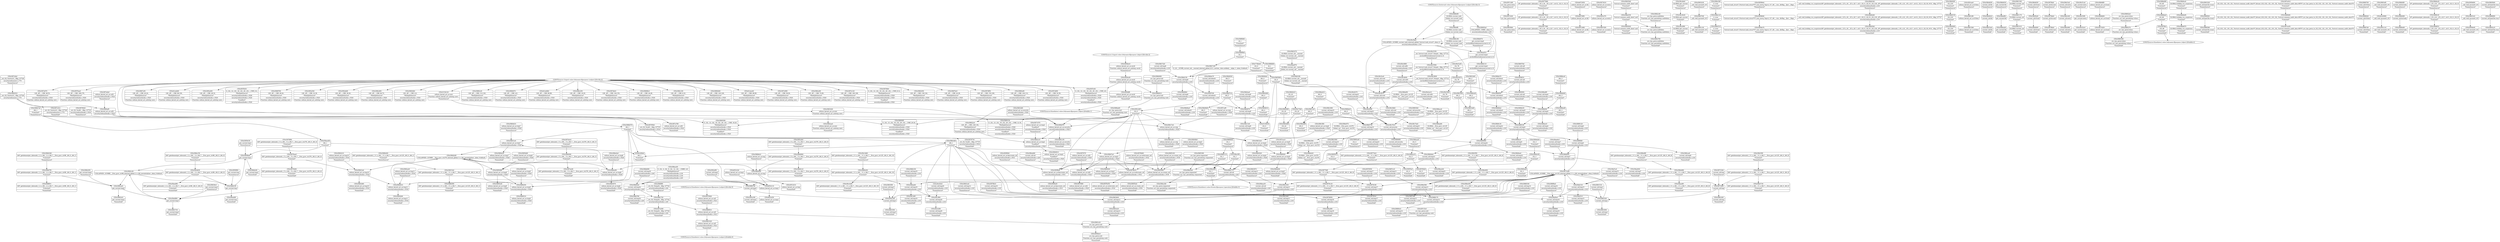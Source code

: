 digraph {
	CE0x588cea0 [shape=record,shape=Mrecord,label="{CE0x588cea0|current_sid:tmp6|security/selinux/hooks.c,218|*SummSink*}"]
	"CONST[source:2(external),value:2(dynamic)][purpose:{subject}][SrcIdx:3]"
	CE0x58b3730 [shape=record,shape=Mrecord,label="{CE0x58b3730|i64*_getelementptr_inbounds_(_11_x_i64_,_11_x_i64_*___llvm_gcov_ctr125,_i64_0,_i64_0)|*Constant*|*SummSink*}"]
	CE0x58831e0 [shape=record,shape=Mrecord,label="{CE0x58831e0|selinux_kernel_act_as:tmp7|security/selinux/hooks.c,3528}"]
	CE0x588ff10 [shape=record,shape=Mrecord,label="{CE0x588ff10|i64*_getelementptr_inbounds_(_2_x_i64_,_2_x_i64_*___llvm_gcov_ctr98,_i64_0,_i64_1)|*Constant*|*SummSink*}"]
	CE0x6c408e0 [shape=record,shape=Mrecord,label="{CE0x6c408e0|i64_1|*Constant*|*SummSink*}"]
	CE0x5888ec0 [shape=record,shape=Mrecord,label="{CE0x5888ec0|current_sid:tmp5|security/selinux/hooks.c,218|*SummSink*}"]
	CE0x586d3d0 [shape=record,shape=Mrecord,label="{CE0x586d3d0|i64*_getelementptr_inbounds_(_2_x_i64_,_2_x_i64_*___llvm_gcov_ctr98,_i64_0,_i64_1)|*Constant*|*SummSource*}"]
	CE0x586c720 [shape=record,shape=Mrecord,label="{CE0x586c720|_ret_i32_%tmp24,_!dbg_!27742|security/selinux/hooks.c,220}"]
	CE0x586d1c0 [shape=record,shape=Mrecord,label="{CE0x586d1c0|i64*_getelementptr_inbounds_(_5_x_i64_,_5_x_i64_*___llvm_gcov_ctr276,_i64_0,_i64_0)|*Constant*|*SummSink*}"]
	CE0x58839b0 [shape=record,shape=Mrecord,label="{CE0x58839b0|avc_has_perm:entry|*SummSink*}"]
	CE0x586b990 [shape=record,shape=Mrecord,label="{CE0x586b990|avc_has_perm:tsid|Function::avc_has_perm&Arg::tsid::|*SummSource*}"]
	"CONST[source:1(input),value:2(dynamic)][purpose:{object}][SrcIdx:2]"
	CE0x58822c0 [shape=record,shape=Mrecord,label="{CE0x58822c0|128:_i8*,_:_CRE_128,136_|*MultipleSource*|security/selinux/hooks.c,3520|Function::selinux_kernel_act_as&Arg::new::}"]
	CE0x58b0750 [shape=record,shape=Mrecord,label="{CE0x58b0750|current_sid:tmp10|security/selinux/hooks.c,218}"]
	CE0x5880d40 [shape=record,shape=Mrecord,label="{CE0x5880d40|128:_i8*,_:_CRE_120,128_|*MultipleSource*|security/selinux/hooks.c,3520|Function::selinux_kernel_act_as&Arg::new::}"]
	CE0x5881020 [shape=record,shape=Mrecord,label="{CE0x5881020|selinux_kernel_act_as:call|security/selinux/hooks.c,3521|*SummSink*}"]
	CE0x58c60f0 [shape=record,shape=Mrecord,label="{CE0x58c60f0|current_sid:tmp21|security/selinux/hooks.c,218}"]
	CE0x77dfa40 [shape=record,shape=Mrecord,label="{CE0x77dfa40|i32_0|*Constant*|*SummSource*}"]
	CE0x5877880 [shape=record,shape=Mrecord,label="{CE0x5877880|i8*_getelementptr_inbounds_(_45_x_i8_,_45_x_i8_*_.str12,_i32_0,_i32_0)|*Constant*|*SummSource*}"]
	CE0x5861640 [shape=record,shape=Mrecord,label="{CE0x5861640|i64_2|*Constant*}"]
	CE0x587c680 [shape=record,shape=Mrecord,label="{CE0x587c680|selinux_kernel_act_as:bb|*SummSink*}"]
	CE0x5873010 [shape=record,shape=Mrecord,label="{CE0x5873010|selinux_kernel_act_as:entry|*SummSource*}"]
	CE0x5894ea0 [shape=record,shape=Mrecord,label="{CE0x5894ea0|i32_3|*Constant*|*SummSink*}"]
	CE0x58ae6c0 [shape=record,shape=Mrecord,label="{CE0x58ae6c0|current_sid:tmp7|security/selinux/hooks.c,218|*SummSource*}"]
	CE0x61eea40 [shape=record,shape=Mrecord,label="{CE0x61eea40|128:_i8*,_:_CRE_88,89_|*MultipleSource*|security/selinux/hooks.c,3520|Function::selinux_kernel_act_as&Arg::new::}"]
	CE0x5859be0 [shape=record,shape=Mrecord,label="{CE0x5859be0|get_current:tmp1}"]
	CE0x5882790 [shape=record,shape=Mrecord,label="{CE0x5882790|avc_has_perm:auditdata|Function::avc_has_perm&Arg::auditdata::|*SummSink*}"]
	CE0x58d0c50 [shape=record,shape=Mrecord,label="{CE0x58d0c50|get_current:tmp}"]
	CE0x5887e80 [shape=record,shape=Mrecord,label="{CE0x5887e80|current_sid:tmp13|security/selinux/hooks.c,218|*SummSink*}"]
	CE0x58aedf0 [shape=record,shape=Mrecord,label="{CE0x58aedf0|i64*_getelementptr_inbounds_(_11_x_i64_,_11_x_i64_*___llvm_gcov_ctr125,_i64_0,_i64_8)|*Constant*|*SummSink*}"]
	CE0x58c4b40 [shape=record,shape=Mrecord,label="{CE0x58c4b40|GLOBAL:get_current|*Constant*}"]
	CE0x5869380 [shape=record,shape=Mrecord,label="{CE0x5869380|4:_i32,_12:_i32,_16:_i32,_20:_i32,_:_CME_16,20_|*MultipleSource*|security/selinux/hooks.c,3529|security/selinux/hooks.c,3520|*LoadInst*|security/selinux/hooks.c,3520}"]
	CE0x58637d0 [shape=record,shape=Mrecord,label="{CE0x58637d0|_call_void_mcount()_#3}"]
	CE0x588e1c0 [shape=record,shape=Mrecord,label="{CE0x588e1c0|i1_true|*Constant*}"]
	CE0x5861ce0 [shape=record,shape=Mrecord,label="{CE0x5861ce0|i64_0|*Constant*}"]
	CE0x587e990 [shape=record,shape=Mrecord,label="{CE0x587e990|128:_i8*,_:_CRE_56,64_|*MultipleSource*|security/selinux/hooks.c,3520|Function::selinux_kernel_act_as&Arg::new::}"]
	CE0x5878c50 [shape=record,shape=Mrecord,label="{CE0x5878c50|selinux_kernel_act_as:sockcreate_sid|security/selinux/hooks.c,3532|*SummSink*}"]
	CE0x58b68b0 [shape=record,shape=Mrecord,label="{CE0x58b68b0|current_sid:tmp8|security/selinux/hooks.c,218|*SummSink*}"]
	CE0x58589e0 [shape=record,shape=Mrecord,label="{CE0x58589e0|%struct.task_struct*_(%struct.task_struct**)*_asm_movq_%gs:$_1:P_,$0_,_r,im,_dirflag_,_fpsr_,_flags_|*SummSource*}"]
	CE0x5859c50 [shape=record,shape=Mrecord,label="{CE0x5859c50|get_current:tmp1|*SummSource*}"]
	CE0x5892b90 [shape=record,shape=Mrecord,label="{CE0x5892b90|selinux_kernel_act_as:tmp11|security/selinux/hooks.c,3534|*SummSink*}"]
	CE0x586aa10 [shape=record,shape=Mrecord,label="{CE0x586aa10|i32_5|*Constant*}"]
	CE0x58b82d0 [shape=record,shape=Mrecord,label="{CE0x58b82d0|_call_void_lockdep_rcu_suspicious(i8*_getelementptr_inbounds_(_25_x_i8_,_25_x_i8_*_.str3,_i32_0,_i32_0),_i32_218,_i8*_getelementptr_inbounds_(_45_x_i8_,_45_x_i8_*_.str12,_i32_0,_i32_0))_#10,_!dbg_!27727|security/selinux/hooks.c,218}"]
	CE0x58c5350 [shape=record,shape=Mrecord,label="{CE0x58c5350|_ret_%struct.task_struct*_%tmp4,_!dbg_!27714|./arch/x86/include/asm/current.h,14|*SummSource*}"]
	CE0x586ce90 [shape=record,shape=Mrecord,label="{CE0x586ce90|128:_i8*,_:_CRE_72,80_|*MultipleSource*|security/selinux/hooks.c,3520|Function::selinux_kernel_act_as&Arg::new::}"]
	CE0x586b6c0 [shape=record,shape=Mrecord,label="{CE0x586b6c0|selinux_kernel_act_as:tmp|*SummSource*}"]
	CE0x5888fd0 [shape=record,shape=Mrecord,label="{CE0x5888fd0|current_sid:tmp6|security/selinux/hooks.c,218}"]
	CE0x587e120 [shape=record,shape=Mrecord,label="{CE0x587e120|128:_i8*,_:_CRE_160,168_|*MultipleSource*|security/selinux/hooks.c,3520|Function::selinux_kernel_act_as&Arg::new::}"]
	CE0x586ba60 [shape=record,shape=Mrecord,label="{CE0x586ba60|avc_has_perm:tsid|Function::avc_has_perm&Arg::tsid::|*SummSink*}"]
	CE0x588bdc0 [shape=record,shape=Mrecord,label="{CE0x588bdc0|i64_0|*Constant*}"]
	CE0x58636c0 [shape=record,shape=Mrecord,label="{CE0x58636c0|get_current:tmp3|*SummSource*}"]
	CE0x588b0f0 [shape=record,shape=Mrecord,label="{CE0x588b0f0|GLOBAL:current_task|Global_var:current_task|*SummSource*}"]
	CE0x5878190 [shape=record,shape=Mrecord,label="{CE0x5878190|current_sid:tmp17|security/selinux/hooks.c,218}"]
	CE0x58b35f0 [shape=record,shape=Mrecord,label="{CE0x58b35f0|i64*_getelementptr_inbounds_(_11_x_i64_,_11_x_i64_*___llvm_gcov_ctr125,_i64_0,_i64_0)|*Constant*|*SummSource*}"]
	CE0x585c470 [shape=record,shape=Mrecord,label="{CE0x585c470|selinux_kernel_act_as:entry}"]
	CE0x58c3dd0 [shape=record,shape=Mrecord,label="{CE0x58c3dd0|i64*_getelementptr_inbounds_(_11_x_i64_,_11_x_i64_*___llvm_gcov_ctr125,_i64_0,_i64_10)|*Constant*|*SummSource*}"]
	CE0x5865960 [shape=record,shape=Mrecord,label="{CE0x5865960|i32_0|*Constant*}"]
	CE0x585a1d0 [shape=record,shape=Mrecord,label="{CE0x585a1d0|current_sid:tmp3}"]
	CE0x58c5b70 [shape=record,shape=Mrecord,label="{CE0x58c5b70|current_sid:cred|security/selinux/hooks.c,218}"]
	CE0x58af130 [shape=record,shape=Mrecord,label="{CE0x58af130|current_sid:tmp15|security/selinux/hooks.c,218}"]
	CE0x587a510 [shape=record,shape=Mrecord,label="{CE0x587a510|selinux_kernel_act_as:tmp|*SummSink*}"]
	CE0x588eec0 [shape=record,shape=Mrecord,label="{CE0x588eec0|current_sid:tmp4|security/selinux/hooks.c,218|*SummSink*}"]
	CE0x58af1a0 [shape=record,shape=Mrecord,label="{CE0x58af1a0|current_sid:tmp15|security/selinux/hooks.c,218|*SummSource*}"]
	CE0x58c5600 [shape=record,shape=Mrecord,label="{CE0x58c5600|_ret_%struct.task_struct*_%tmp4,_!dbg_!27714|./arch/x86/include/asm/current.h,14|*SummSink*}"]
	CE0x58bb690 [shape=record,shape=Mrecord,label="{CE0x58bb690|current_sid:tmp24|security/selinux/hooks.c,220|*SummSource*}"]
	CE0x58b92f0 [shape=record,shape=Mrecord,label="{CE0x58b92f0|i32_218|*Constant*|*SummSource*}"]
	CE0x588cb50 [shape=record,shape=Mrecord,label="{CE0x588cb50|get_current:tmp2|*SummSource*}"]
	CE0x5881560 [shape=record,shape=Mrecord,label="{CE0x5881560|selinux_kernel_act_as:if.then|*SummSink*}"]
	CE0x588add0 [shape=record,shape=Mrecord,label="{CE0x588add0|GLOBAL:__llvm_gcov_ctr125|Global_var:__llvm_gcov_ctr125|*SummSink*}"]
	CE0x58b33e0 [shape=record,shape=Mrecord,label="{CE0x58b33e0|current_sid:bb|*SummSink*}"]
	CE0x587eac0 [shape=record,shape=Mrecord,label="{CE0x587eac0|selinux_kernel_act_as:tmp5|security/selinux/hooks.c,3528|*SummSource*}"]
	CE0x586a5a0 [shape=record,shape=Mrecord,label="{CE0x586a5a0|avc_has_perm:requested|Function::avc_has_perm&Arg::requested::}"]
	CE0x5895100 [shape=record,shape=Mrecord,label="{CE0x5895100|selinux_kernel_act_as:create_sid|security/selinux/hooks.c,3530|*SummSource*}"]
	CE0x58849b0 [shape=record,shape=Mrecord,label="{CE0x58849b0|selinux_kernel_act_as:tmp3|security/selinux/hooks.c,3520|*SummSource*}"]
	CE0x587f480 [shape=record,shape=Mrecord,label="{CE0x587f480|selinux_kernel_act_as:sid2|security/selinux/hooks.c,3529|*SummSink*}"]
	CE0x58bbab0 [shape=record,shape=Mrecord,label="{CE0x58bbab0|get_current:bb|*SummSink*}"]
	CE0x5895e40 [shape=record,shape=Mrecord,label="{CE0x5895e40|selinux_kernel_act_as:tmp8|security/selinux/hooks.c,3529|*SummSink*}"]
	CE0x58aed80 [shape=record,shape=Mrecord,label="{CE0x58aed80|i64*_getelementptr_inbounds_(_2_x_i64_,_2_x_i64_*___llvm_gcov_ctr98,_i64_0,_i64_0)|*Constant*|*SummSink*}"]
	CE0x58923a0 [shape=record,shape=Mrecord,label="{CE0x58923a0|selinux_kernel_act_as:tmp10|security/selinux/hooks.c,3534}"]
	CE0x5871070 [shape=record,shape=Mrecord,label="{CE0x5871070|selinux_kernel_act_as:tmp2|*LoadInst*|security/selinux/hooks.c,3520|*SummSource*}"]
	CE0x5881300 [shape=record,shape=Mrecord,label="{CE0x5881300|GLOBAL:current_sid|*Constant*|*SummSource*}"]
	CE0x588b7a0 [shape=record,shape=Mrecord,label="{CE0x588b7a0|current_sid:tmp2}"]
	CE0x58aec60 [shape=record,shape=Mrecord,label="{CE0x58aec60|i64_1|*Constant*}"]
	CE0x5877810 [shape=record,shape=Mrecord,label="{CE0x5877810|i8*_getelementptr_inbounds_(_45_x_i8_,_45_x_i8_*_.str12,_i32_0,_i32_0)|*Constant*}"]
	CE0x58c3f60 [shape=record,shape=Mrecord,label="{CE0x58c3f60|current_sid:tmp20|security/selinux/hooks.c,218}"]
	CE0x58b5b20 [shape=record,shape=Mrecord,label="{CE0x58b5b20|current_sid:if.end}"]
	CE0x5878aa0 [shape=record,shape=Mrecord,label="{CE0x5878aa0|i64*_getelementptr_inbounds_(_5_x_i64_,_5_x_i64_*___llvm_gcov_ctr276,_i64_0,_i64_4)|*Constant*}"]
	CE0x587fdb0 [shape=record,shape=Mrecord,label="{CE0x587fdb0|4:_i32,_12:_i32,_16:_i32,_20:_i32,_:_CME_8,12_|*MultipleSource*|security/selinux/hooks.c,3529|security/selinux/hooks.c,3520|*LoadInst*|security/selinux/hooks.c,3520}"]
	CE0x5879730 [shape=record,shape=Mrecord,label="{CE0x5879730|_ret_i32_%call1,_!dbg_!27735|security/selinux/hooks.c,3534|*SummSink*}"]
	CE0x5884810 [shape=record,shape=Mrecord,label="{CE0x5884810|selinux_kernel_act_as:tmp2|*LoadInst*|security/selinux/hooks.c,3520|*SummSink*}"]
	CE0x58798a0 [shape=record,shape=Mrecord,label="{CE0x58798a0|current_sid:do.end|*SummSink*}"]
	CE0x587caf0 [shape=record,shape=Mrecord,label="{CE0x587caf0|selinux_kernel_act_as:cmp|security/selinux/hooks.c,3528|*SummSource*}"]
	CE0x58617e0 [shape=record,shape=Mrecord,label="{CE0x58617e0|selinux_kernel_act_as:cmp|security/selinux/hooks.c,3528}"]
	CE0x58c4a10 [shape=record,shape=Mrecord,label="{CE0x58c4a10|current_sid:call4|security/selinux/hooks.c,218|*SummSink*}"]
	CE0x5879de0 [shape=record,shape=Mrecord,label="{CE0x5879de0|current_sid:do.end}"]
	CE0x586d7f0 [shape=record,shape=Mrecord,label="{CE0x586d7f0|i64*_getelementptr_inbounds_(_2_x_i64_,_2_x_i64_*___llvm_gcov_ctr98,_i64_0,_i64_1)|*Constant*}"]
	CE0x586ad80 [shape=record,shape=Mrecord,label="{CE0x586ad80|current_sid:tmp18|security/selinux/hooks.c,218|*SummSink*}"]
	CE0x58bb930 [shape=record,shape=Mrecord,label="{CE0x58bb930|get_current:bb|*SummSource*}"]
	CE0x586c440 [shape=record,shape=Mrecord,label="{CE0x586c440|current_sid:entry}"]
	CE0x58c52c0 [shape=record,shape=Mrecord,label="{CE0x58c52c0|get_current:entry|*SummSink*}"]
	CE0x5873d30 [shape=record,shape=Mrecord,label="{CE0x5873d30|selinux_kernel_act_as:if.end|*SummSink*}"]
	CE0x5882450 [shape=record,shape=Mrecord,label="{CE0x5882450|128:_i8*,_:_CRE_136,144_|*MultipleSource*|security/selinux/hooks.c,3520|Function::selinux_kernel_act_as&Arg::new::}"]
	"CONST[source:0(mediator),value:2(dynamic)][purpose:{object}][SnkIdx:2]"
	CE0x587fc40 [shape=record,shape=Mrecord,label="{CE0x587fc40|4:_i32,_12:_i32,_16:_i32,_20:_i32,_:_CME_4,8_|*MultipleSource*|security/selinux/hooks.c,3529|security/selinux/hooks.c,3520|*LoadInst*|security/selinux/hooks.c,3520}"]
	CE0x5896510 [shape=record,shape=Mrecord,label="{CE0x5896510|selinux_kernel_act_as:tmp9|security/selinux/hooks.c,3529|*SummSink*}"]
	CE0x58955a0 [shape=record,shape=Mrecord,label="{CE0x58955a0|selinux_kernel_act_as:create_sid|security/selinux/hooks.c,3530|*SummSink*}"]
	CE0x5867bc0 [shape=record,shape=Mrecord,label="{CE0x5867bc0|128:_i8*,_:_CRE_24,28_|*MultipleSource*|security/selinux/hooks.c,3520|Function::selinux_kernel_act_as&Arg::new::}"]
	CE0x5862b80 [shape=record,shape=Mrecord,label="{CE0x5862b80|i32_22|*Constant*|*SummSink*}"]
	CE0x5883070 [shape=record,shape=Mrecord,label="{CE0x5883070|selinux_kernel_act_as:tmp6|security/selinux/hooks.c,3528|*SummSink*}"]
	CE0x5895a40 [shape=record,shape=Mrecord,label="{CE0x5895a40|i32_4|*Constant*|*SummSource*}"]
	CE0x5895d60 [shape=record,shape=Mrecord,label="{CE0x5895d60|selinux_kernel_act_as:tmp8|security/selinux/hooks.c,3529}"]
	CE0x58694f0 [shape=record,shape=Mrecord,label="{CE0x58694f0|4:_i32,_12:_i32,_16:_i32,_20:_i32,_:_CME_20,24_|*MultipleSource*|security/selinux/hooks.c,3529|security/selinux/hooks.c,3520|*LoadInst*|security/selinux/hooks.c,3520}"]
	CE0x586db60 [shape=record,shape=Mrecord,label="{CE0x586db60|selinux_kernel_act_as:if.end}"]
	CE0x5884940 [shape=record,shape=Mrecord,label="{CE0x5884940|selinux_kernel_act_as:tmp3|security/selinux/hooks.c,3520|*SummSink*}"]
	CE0x5861f80 [shape=record,shape=Mrecord,label="{CE0x5861f80|selinux_kernel_act_as:tmp4|security/selinux/hooks.c,3528|*SummSource*}"]
	CE0x5863300 [shape=record,shape=Mrecord,label="{CE0x5863300|current_sid:tmp3|*SummSink*}"]
	CE0x58b8340 [shape=record,shape=Mrecord,label="{CE0x58b8340|_call_void_lockdep_rcu_suspicious(i8*_getelementptr_inbounds_(_25_x_i8_,_25_x_i8_*_.str3,_i32_0,_i32_0),_i32_218,_i8*_getelementptr_inbounds_(_45_x_i8_,_45_x_i8_*_.str12,_i32_0,_i32_0))_#10,_!dbg_!27727|security/selinux/hooks.c,218|*SummSource*}"]
	CE0x58c59e0 [shape=record,shape=Mrecord,label="{CE0x58c59e0|i32_78|*Constant*|*SummSink*}"]
	CE0x5895090 [shape=record,shape=Mrecord,label="{CE0x5895090|selinux_kernel_act_as:create_sid|security/selinux/hooks.c,3530}"]
	CE0x5861bd0 [shape=record,shape=Mrecord,label="{CE0x5861bd0|i64_2|*Constant*|*SummSink*}"]
	CE0x588aff0 [shape=record,shape=Mrecord,label="{CE0x588aff0|GLOBAL:current_task|Global_var:current_task}"]
	CE0x588edf0 [shape=record,shape=Mrecord,label="{CE0x588edf0|current_sid:tmp4|security/selinux/hooks.c,218|*SummSource*}"]
	CE0x5864810 [shape=record,shape=Mrecord,label="{CE0x5864810|i64_4|*Constant*|*SummSink*}"]
	CE0x586a280 [shape=record,shape=Mrecord,label="{CE0x586a280|i32_1|*Constant*|*SummSink*}"]
	CE0x5859f00 [shape=record,shape=Mrecord,label="{CE0x5859f00|get_current:tmp|*SummSource*}"]
	CE0x586aae0 [shape=record,shape=Mrecord,label="{CE0x586aae0|i32_5|*Constant*|*SummSource*}"]
	CE0x5879fa0 [shape=record,shape=Mrecord,label="{CE0x5879fa0|current_sid:do.end|*SummSource*}"]
	CE0x586d2d0 [shape=record,shape=Mrecord,label="{CE0x586d2d0|COLLAPSED:_GCMRE___llvm_gcov_ctr276_internal_global_5_x_i64_zeroinitializer:_elem_0:default:}"]
	CE0x58ea810 [shape=record,shape=Mrecord,label="{CE0x58ea810|get_current:tmp4|./arch/x86/include/asm/current.h,14}"]
	CE0x5882640 [shape=record,shape=Mrecord,label="{CE0x5882640|%struct.common_audit_data*_null|*Constant*|*SummSink*}"]
	CE0x5896360 [shape=record,shape=Mrecord,label="{CE0x5896360|selinux_kernel_act_as:tmp9|security/selinux/hooks.c,3529|*SummSource*}"]
	CE0x5862aa0 [shape=record,shape=Mrecord,label="{CE0x5862aa0|selinux_kernel_act_as:new|Function::selinux_kernel_act_as&Arg::new::|*SummSink*}"]
	CE0x58ba5f0 [shape=record,shape=Mrecord,label="{CE0x58ba5f0|i32_1|*Constant*}"]
	CE0x586ee90 [shape=record,shape=Mrecord,label="{CE0x586ee90|selinux_kernel_act_as:tmp6|security/selinux/hooks.c,3528}"]
	CE0x58c73b0 [shape=record,shape=Mrecord,label="{CE0x58c73b0|i32_22|*Constant*}"]
	CE0x58e9f80 [shape=record,shape=Mrecord,label="{CE0x58e9f80|get_current:tmp3}"]
	CE0x58c50f0 [shape=record,shape=Mrecord,label="{CE0x58c50f0|get_current:entry}"]
	CE0x58c4600 [shape=record,shape=Mrecord,label="{CE0x58c4600|current_sid:call4|security/selinux/hooks.c,218}"]
	CE0x58814f0 [shape=record,shape=Mrecord,label="{CE0x58814f0|selinux_kernel_act_as:if.then}"]
	CE0x5878550 [shape=record,shape=Mrecord,label="{CE0x5878550|current_sid:tmp17|security/selinux/hooks.c,218|*SummSource*}"]
	CE0x58847a0 [shape=record,shape=Mrecord,label="{CE0x58847a0|selinux_kernel_act_as:tmp3|security/selinux/hooks.c,3520}"]
	CE0x586b570 [shape=record,shape=Mrecord,label="{CE0x586b570|i64_1|*Constant*}"]
	CE0x586f8f0 [shape=record,shape=Mrecord,label="{CE0x586f8f0|_ret_i32_%tmp24,_!dbg_!27742|security/selinux/hooks.c,220|*SummSource*}"]
	CE0x587f300 [shape=record,shape=Mrecord,label="{CE0x587f300|selinux_kernel_act_as:sid2|security/selinux/hooks.c,3529}"]
	CE0x5878120 [shape=record,shape=Mrecord,label="{CE0x5878120|i64*_getelementptr_inbounds_(_11_x_i64_,_11_x_i64_*___llvm_gcov_ctr125,_i64_0,_i64_9)|*Constant*|*SummSink*}"]
	CE0x58c3e80 [shape=record,shape=Mrecord,label="{CE0x58c3e80|i64*_getelementptr_inbounds_(_11_x_i64_,_11_x_i64_*___llvm_gcov_ctr125,_i64_0,_i64_10)|*Constant*|*SummSink*}"]
	"CONST[source:0(mediator),value:2(dynamic)][purpose:{subject}][SrcIdx:5]"
	CE0x58ba770 [shape=record,shape=Mrecord,label="{CE0x58ba770|current_sid:sid|security/selinux/hooks.c,220}"]
	CE0x586e900 [shape=record,shape=Mrecord,label="{CE0x586e900|i64*_getelementptr_inbounds_(_11_x_i64_,_11_x_i64_*___llvm_gcov_ctr125,_i64_0,_i64_6)|*Constant*}"]
	CE0x58bacd0 [shape=record,shape=Mrecord,label="{CE0x58bacd0|0:_i32,_4:_i32,_8:_i32,_12:_i32,_:_CMRE_4,8_|*MultipleSource*|security/selinux/hooks.c,218|security/selinux/hooks.c,218|security/selinux/hooks.c,220}"]
	CE0x5858a70 [shape=record,shape=Mrecord,label="{CE0x5858a70|%struct.task_struct*_(%struct.task_struct**)*_asm_movq_%gs:$_1:P_,$0_,_r,im,_dirflag_,_fpsr_,_flags_|*SummSink*}"]
	CE0x58c5560 [shape=record,shape=Mrecord,label="{CE0x58c5560|_ret_%struct.task_struct*_%tmp4,_!dbg_!27714|./arch/x86/include/asm/current.h,14}"]
	CE0x588bce0 [shape=record,shape=Mrecord,label="{CE0x588bce0|i64_3|*Constant*|*SummSource*}"]
	CE0x5880a90 [shape=record,shape=Mrecord,label="{CE0x5880a90|128:_i8*,_:_CRE_104,112_|*MultipleSource*|security/selinux/hooks.c,3520|Function::selinux_kernel_act_as&Arg::new::}"]
	CE0x586ed80 [shape=record,shape=Mrecord,label="{CE0x586ed80|i64_0|*Constant*|*SummSink*}"]
	CE0x58baf60 [shape=record,shape=Mrecord,label="{CE0x58baf60|get_current:bb}"]
	CE0x587e800 [shape=record,shape=Mrecord,label="{CE0x587e800|128:_i8*,_:_CRE_52,56_|*MultipleSource*|security/selinux/hooks.c,3520|Function::selinux_kernel_act_as&Arg::new::}"]
	CE0x586ed10 [shape=record,shape=Mrecord,label="{CE0x586ed10|i64_0|*Constant*|*SummSource*}"]
	CE0x58b8a90 [shape=record,shape=Mrecord,label="{CE0x58b8a90|GLOBAL:lockdep_rcu_suspicious|*Constant*}"]
	CE0x5891020 [shape=record,shape=Mrecord,label="{CE0x5891020|current_sid:land.lhs.true2|*SummSource*}"]
	CE0x58c5970 [shape=record,shape=Mrecord,label="{CE0x58c5970|i32_78|*Constant*}"]
	CE0x58b49c0 [shape=record,shape=Mrecord,label="{CE0x58b49c0|current_sid:bb}"]
	CE0x58ba8d0 [shape=record,shape=Mrecord,label="{CE0x58ba8d0|current_sid:sid|security/selinux/hooks.c,220|*SummSource*}"]
	CE0x5892480 [shape=record,shape=Mrecord,label="{CE0x5892480|selinux_kernel_act_as:tmp10|security/selinux/hooks.c,3534|*SummSink*}"]
	CE0x587e670 [shape=record,shape=Mrecord,label="{CE0x587e670|128:_i8*,_:_CRE_48,52_|*MultipleSource*|security/selinux/hooks.c,3520|Function::selinux_kernel_act_as&Arg::new::}"]
	CE0x58903b0 [shape=record,shape=Mrecord,label="{CE0x58903b0|current_sid:security|security/selinux/hooks.c,218|*SummSource*}"]
	CE0x5888340 [shape=record,shape=Mrecord,label="{CE0x5888340|current_sid:tmp14|security/selinux/hooks.c,218|*SummSource*}"]
	CE0x58bb5a0 [shape=record,shape=Mrecord,label="{CE0x58bb5a0|current_sid:tmp24|security/selinux/hooks.c,220}"]
	CE0x58b08d0 [shape=record,shape=Mrecord,label="{CE0x58b08d0|i64_5|*Constant*|*SummSink*}"]
	CE0x5870ea0 [shape=record,shape=Mrecord,label="{CE0x5870ea0|128:_i8*,_:_CRE_168,176_|*MultipleSource*|security/selinux/hooks.c,3520|Function::selinux_kernel_act_as&Arg::new::}"]
	CE0x587a910 [shape=record,shape=Mrecord,label="{CE0x587a910|i32_(i32,_i32,_i16,_i32,_%struct.common_audit_data*)*_bitcast_(i32_(i32,_i32,_i16,_i32,_%struct.common_audit_data.495*)*_avc_has_perm_to_i32_(i32,_i32,_i16,_i32,_%struct.common_audit_data*)*)|*Constant*|*SummSource*}"]
	CE0x58c7610 [shape=record,shape=Mrecord,label="{CE0x58c7610|current_sid:security|security/selinux/hooks.c,218}"]
	CE0x58b07c0 [shape=record,shape=Mrecord,label="{CE0x58b07c0|i64_5|*Constant*}"]
	CE0x6f1b110 [shape=record,shape=Mrecord,label="{CE0x6f1b110|selinux_kernel_act_as:tmp1}"]
	CE0x58700b0 [shape=record,shape=Mrecord,label="{CE0x58700b0|selinux_kernel_act_as:call|security/selinux/hooks.c,3521|*SummSource*}"]
	CE0x587a6a0 [shape=record,shape=Mrecord,label="{CE0x587a6a0|selinux_kernel_act_as:call1|security/selinux/hooks.c,3524|*SummSource*}"]
	CE0x5878020 [shape=record,shape=Mrecord,label="{CE0x5878020|i32_5|*Constant*|*SummSink*}"]
	CE0x586a530 [shape=record,shape=Mrecord,label="{CE0x586a530|%struct.common_audit_data*_null|*Constant*}"]
	CE0x5896250 [shape=record,shape=Mrecord,label="{CE0x5896250|selinux_kernel_act_as:tmp9|security/selinux/hooks.c,3529}"]
	CE0x585a400 [shape=record,shape=Mrecord,label="{CE0x585a400|128:_i8*,_:_CRE_28,32_|*MultipleSource*|security/selinux/hooks.c,3520|Function::selinux_kernel_act_as&Arg::new::}"]
	CE0x58867d0 [shape=record,shape=Mrecord,label="{CE0x58867d0|current_sid:if.then|*SummSink*}"]
	CE0x588e390 [shape=record,shape=Mrecord,label="{CE0x588e390|i1_true|*Constant*|*SummSource*}"]
	CE0x5867a50 [shape=record,shape=Mrecord,label="{CE0x5867a50|128:_i8*,_:_CRE_20,24_|*MultipleSource*|security/selinux/hooks.c,3520|Function::selinux_kernel_act_as&Arg::new::}"]
	CE0x58c4280 [shape=record,shape=Mrecord,label="{CE0x58c4280|current_sid:tmp20|security/selinux/hooks.c,218|*SummSink*}"]
	CE0x586e580 [shape=record,shape=Mrecord,label="{CE0x586e580|current_sid:tmp13|security/selinux/hooks.c,218}"]
	CE0x5891510 [shape=record,shape=Mrecord,label="{CE0x5891510|current_sid:tmp1|*SummSource*}"]
	CE0x58c5ce0 [shape=record,shape=Mrecord,label="{CE0x58c5ce0|current_sid:cred|security/selinux/hooks.c,218|*SummSource*}"]
	CE0x586f000 [shape=record,shape=Mrecord,label="{CE0x586f000|selinux_kernel_act_as:tmp5|security/selinux/hooks.c,3528}"]
	CE0x585c1c0 [shape=record,shape=Mrecord,label="{CE0x585c1c0|_call_void_mcount()_#3|*SummSink*}"]
	CE0x588c440 [shape=record,shape=Mrecord,label="{CE0x588c440|current_sid:tmp|*SummSink*}"]
	CE0x58ba0c0 [shape=record,shape=Mrecord,label="{CE0x58ba0c0|current_sid:tmp23|security/selinux/hooks.c,218|*SummSource*}"]
	CE0x585cae0 [shape=record,shape=Mrecord,label="{CE0x585cae0|selinux_kernel_act_as:if.then|*SummSource*}"]
	"CONST[source:0(mediator),value:0(static)][purpose:{operation}][SnkIdx:3]"
	CE0x5891b30 [shape=record,shape=Mrecord,label="{CE0x5891b30|_call_void_mcount()_#3|*SummSource*}"]
	CE0x586b200 [shape=record,shape=Mrecord,label="{CE0x586b200|i64*_getelementptr_inbounds_(_11_x_i64_,_11_x_i64_*___llvm_gcov_ctr125,_i64_0,_i64_10)|*Constant*}"]
	CE0x58b8d70 [shape=record,shape=Mrecord,label="{CE0x58b8d70|GLOBAL:lockdep_rcu_suspicious|*Constant*|*SummSink*}"]
	CE0x58b9ea0 [shape=record,shape=Mrecord,label="{CE0x58b9ea0|current_sid:tmp22|security/selinux/hooks.c,218|*SummSink*}"]
	CE0x5858f10 [shape=record,shape=Mrecord,label="{CE0x5858f10|current_sid:call|security/selinux/hooks.c,218}"]
	CE0x5880110 [shape=record,shape=Mrecord,label="{CE0x5880110|i32_1|*Constant*}"]
	CE0x586fdd0 [shape=record,shape=Mrecord,label="{CE0x586fdd0|i32_(i32,_i32,_i16,_i32,_%struct.common_audit_data*)*_bitcast_(i32_(i32,_i32,_i16,_i32,_%struct.common_audit_data.495*)*_avc_has_perm_to_i32_(i32,_i32,_i16,_i32,_%struct.common_audit_data*)*)|*Constant*}"]
	CE0x586b810 [shape=record,shape=Mrecord,label="{CE0x586b810|avc_has_perm:tsid|Function::avc_has_perm&Arg::tsid::}"]
	CE0x586dc60 [shape=record,shape=Mrecord,label="{CE0x586dc60|get_current:tmp1|*SummSink*}"]
	CE0x5861dc0 [shape=record,shape=Mrecord,label="{CE0x5861dc0|selinux_kernel_act_as:tmp4|security/selinux/hooks.c,3528}"]
	CE0x61eeb60 [shape=record,shape=Mrecord,label="{CE0x61eeb60|128:_i8*,_:_CRE_96,104_|*MultipleSource*|security/selinux/hooks.c,3520|Function::selinux_kernel_act_as&Arg::new::}"]
	CE0x585bbc0 [shape=record,shape=Mrecord,label="{CE0x585bbc0|avc_has_perm:ssid|Function::avc_has_perm&Arg::ssid::|*SummSink*}"]
	CE0x5894d30 [shape=record,shape=Mrecord,label="{CE0x5894d30|i32_3|*Constant*|*SummSource*}"]
	CE0x58c40e0 [shape=record,shape=Mrecord,label="{CE0x58c40e0|current_sid:tmp20|security/selinux/hooks.c,218|*SummSource*}"]
	CE0x5895dd0 [shape=record,shape=Mrecord,label="{CE0x5895dd0|selinux_kernel_act_as:tmp8|security/selinux/hooks.c,3529|*SummSource*}"]
	CE0x58b9150 [shape=record,shape=Mrecord,label="{CE0x58b9150|i32_218|*Constant*}"]
	CE0x5889e90 [shape=record,shape=Mrecord,label="{CE0x5889e90|current_sid:do.body|*SummSink*}"]
	CE0x588aca0 [shape=record,shape=Mrecord,label="{CE0x588aca0|GLOBAL:__llvm_gcov_ctr125|Global_var:__llvm_gcov_ctr125}"]
	CE0x58af4a0 [shape=record,shape=Mrecord,label="{CE0x58af4a0|current_sid:tmp16|security/selinux/hooks.c,218}"]
	CE0x586e450 [shape=record,shape=Mrecord,label="{CE0x586e450|i64*_getelementptr_inbounds_(_11_x_i64_,_11_x_i64_*___llvm_gcov_ctr125,_i64_0,_i64_6)|*Constant*|*SummSink*}"]
	CE0x58c4890 [shape=record,shape=Mrecord,label="{CE0x58c4890|current_sid:call4|security/selinux/hooks.c,218|*SummSource*}"]
	CE0x585a540 [shape=record,shape=Mrecord,label="{CE0x585a540|128:_i8*,_:_CRE_32,36_|*MultipleSource*|security/selinux/hooks.c,3520|Function::selinux_kernel_act_as&Arg::new::}"]
	CE0x587fb30 [shape=record,shape=Mrecord,label="{CE0x587fb30|4:_i32,_12:_i32,_16:_i32,_20:_i32,_:_CME_0,4_|*MultipleSource*|security/selinux/hooks.c,3529|security/selinux/hooks.c,3520|*LoadInst*|security/selinux/hooks.c,3520}"]
	CE0x586a3d0 [shape=record,shape=Mrecord,label="{CE0x586a3d0|avc_has_perm:requested|Function::avc_has_perm&Arg::requested::|*SummSink*}"]
	CE0x58b6150 [shape=record,shape=Mrecord,label="{CE0x58b6150|current_sid:tmp8|security/selinux/hooks.c,218}"]
	CE0x58b1680 [shape=record,shape=Mrecord,label="{CE0x58b1680|current_sid:tmp10|security/selinux/hooks.c,218|*SummSource*}"]
	CE0x58732d0 [shape=record,shape=Mrecord,label="{CE0x58732d0|COLLAPSED:_GCMRE___llvm_gcov_ctr125_internal_global_11_x_i64_zeroinitializer:_elem_0:default:}"]
	CE0x58b0970 [shape=record,shape=Mrecord,label="{CE0x58b0970|current_sid:tmp9|security/selinux/hooks.c,218}"]
	CE0x5890990 [shape=record,shape=Mrecord,label="{CE0x5890990|current_sid:tmp22|security/selinux/hooks.c,218}"]
	CE0x5868760 [shape=record,shape=Mrecord,label="{CE0x5868760|128:_i8*,_:_CRE_40,44_|*MultipleSource*|security/selinux/hooks.c,3520|Function::selinux_kernel_act_as&Arg::new::}"]
	CE0x587aa50 [shape=record,shape=Mrecord,label="{CE0x587aa50|i32_(i32,_i32,_i16,_i32,_%struct.common_audit_data*)*_bitcast_(i32_(i32,_i32,_i16,_i32,_%struct.common_audit_data.495*)*_avc_has_perm_to_i32_(i32,_i32,_i16,_i32,_%struct.common_audit_data*)*)|*Constant*|*SummSink*}"]
	CE0x58639d0 [shape=record,shape=Mrecord,label="{CE0x58639d0|current_sid:tmp11|security/selinux/hooks.c,218|*SummSink*}"]
	CE0x586b7a0 [shape=record,shape=Mrecord,label="{CE0x586b7a0|i64_1|*Constant*|*SummSource*}"]
	CE0x5883440 [shape=record,shape=Mrecord,label="{CE0x5883440|selinux_kernel_act_as:new|Function::selinux_kernel_act_as&Arg::new::}"]
	CE0x5862b10 [shape=record,shape=Mrecord,label="{CE0x5862b10|i32_22|*Constant*|*SummSource*}"]
	CE0x5888e50 [shape=record,shape=Mrecord,label="{CE0x5888e50|current_sid:tmp5|security/selinux/hooks.c,218|*SummSource*}"]
	CE0x587a5d0 [shape=record,shape=Mrecord,label="{CE0x587a5d0|_ret_i32_%tmp24,_!dbg_!27742|security/selinux/hooks.c,220|*SummSink*}"]
	CE0x585a160 [shape=record,shape=Mrecord,label="{CE0x585a160|current_sid:tmp2|*SummSink*}"]
	CE0x58b8f10 [shape=record,shape=Mrecord,label="{CE0x58b8f10|i8*_getelementptr_inbounds_(_25_x_i8_,_25_x_i8_*_.str3,_i32_0,_i32_0)|*Constant*|*SummSink*}"]
	CE0x5891800 [shape=record,shape=Mrecord,label="{CE0x5891800|current_sid:tmp1|*SummSink*}"]
	CE0x586cd00 [shape=record,shape=Mrecord,label="{CE0x586cd00|128:_i8*,_:_CRE_64,72_|*MultipleSource*|security/selinux/hooks.c,3520|Function::selinux_kernel_act_as&Arg::new::}"]
	CE0x585a6d0 [shape=record,shape=Mrecord,label="{CE0x585a6d0|128:_i8*,_:_CRE_36,40_|*MultipleSource*|security/selinux/hooks.c,3520|Function::selinux_kernel_act_as&Arg::new::}"]
	CE0x58785c0 [shape=record,shape=Mrecord,label="{CE0x58785c0|current_sid:tmp17|security/selinux/hooks.c,218|*SummSink*}"]
	CE0x6d73050 [shape=record,shape=Mrecord,label="{CE0x6d73050|selinux_kernel_act_as:bb|*SummSource*}"]
	CE0x5858840 [shape=record,shape=Mrecord,label="{CE0x5858840|%struct.task_struct*_(%struct.task_struct**)*_asm_movq_%gs:$_1:P_,$0_,_r,im,_dirflag_,_fpsr_,_flags_}"]
	CE0x58825d0 [shape=record,shape=Mrecord,label="{CE0x58825d0|%struct.common_audit_data*_null|*Constant*|*SummSource*}"]
	CE0x58630f0 [shape=record,shape=Mrecord,label="{CE0x58630f0|current_sid:tmp3|*SummSource*}"]
	CE0x5864480 [shape=record,shape=Mrecord,label="{CE0x5864480|i64_4|*Constant*}"]
	CE0x588fb80 [shape=record,shape=Mrecord,label="{CE0x588fb80|i8_1|*Constant*|*SummSource*}"]
	CE0x5892a20 [shape=record,shape=Mrecord,label="{CE0x5892a20|selinux_kernel_act_as:tmp11|security/selinux/hooks.c,3534|*SummSource*}"]
	CE0x58623b0 [shape=record,shape=Mrecord,label="{CE0x58623b0|GLOBAL:__llvm_gcov_ctr276|Global_var:__llvm_gcov_ctr276}"]
	CE0x58788c0 [shape=record,shape=Mrecord,label="{CE0x58788c0|current_sid:tmp18|security/selinux/hooks.c,218|*SummSource*}"]
	CE0x5884af0 [shape=record,shape=Mrecord,label="{CE0x5884af0|selinux_kernel_act_as:call1|security/selinux/hooks.c,3524}"]
	CE0x5861b60 [shape=record,shape=Mrecord,label="{CE0x5861b60|i64_2|*Constant*|*SummSource*}"]
	CE0x588d000 [shape=record,shape=Mrecord,label="{CE0x588d000|current_sid:tmp7|security/selinux/hooks.c,218}"]
	CE0x5862c40 [shape=record,shape=Mrecord,label="{CE0x5862c40|COLLAPSED:_GCMRE___llvm_gcov_ctr98_internal_global_2_x_i64_zeroinitializer:_elem_0:default:}"]
	CE0x5885390 [shape=record,shape=Mrecord,label="{CE0x5885390|avc_has_perm:requested|Function::avc_has_perm&Arg::requested::|*SummSource*}"]
	"CONST[source:0(mediator),value:2(dynamic)][purpose:{object}][SnkIdx:1]"
	CE0x5878b80 [shape=record,shape=Mrecord,label="{CE0x5878b80|selinux_kernel_act_as:sockcreate_sid|security/selinux/hooks.c,3532|*SummSource*}"]
	CE0x586e970 [shape=record,shape=Mrecord,label="{CE0x586e970|GLOBAL:__llvm_gcov_ctr276|Global_var:__llvm_gcov_ctr276|*SummSource*}"]
	CE0x587c910 [shape=record,shape=Mrecord,label="{CE0x587c910|_ret_i32_%retval.0,_!dbg_!27728|security/selinux/avc.c,775|*SummSink*}"]
	CE0x588f9b0 [shape=record,shape=Mrecord,label="{CE0x588f9b0|i8_1|*Constant*}"]
	CE0x5884670 [shape=record,shape=Mrecord,label="{CE0x5884670|128:_i8*,_:_CRE_4,8_|*MultipleSource*|security/selinux/hooks.c,3520|Function::selinux_kernel_act_as&Arg::new::}"]
	CE0x585bec0 [shape=record,shape=Mrecord,label="{CE0x585bec0|selinux_kernel_act_as:secid|Function::selinux_kernel_act_as&Arg::secid::|*SummSource*}"]
	CE0x587c5c0 [shape=record,shape=Mrecord,label="{CE0x587c5c0|avc_has_perm:ssid|Function::avc_has_perm&Arg::ssid::|*SummSource*}"]
	CE0x58795b0 [shape=record,shape=Mrecord,label="{CE0x58795b0|_ret_i32_%call1,_!dbg_!27735|security/selinux/hooks.c,3534}"]
	CE0x5858d00 [shape=record,shape=Mrecord,label="{CE0x5858d00|_call_void_mcount()_#3|*SummSource*}"]
	CE0x588af00 [shape=record,shape=Mrecord,label="{CE0x588af00|GLOBAL:__llvm_gcov_ctr125|Global_var:__llvm_gcov_ctr125|*SummSource*}"]
	CE0x5889120 [shape=record,shape=Mrecord,label="{CE0x5889120|current_sid:tmp6|security/selinux/hooks.c,218|*SummSource*}"]
	CE0x585bc60 [shape=record,shape=Mrecord,label="{CE0x585bc60|selinux_kernel_act_as:secid|Function::selinux_kernel_act_as&Arg::secid::}"]
	CE0x587f370 [shape=record,shape=Mrecord,label="{CE0x587f370|selinux_kernel_act_as:sid2|security/selinux/hooks.c,3529|*SummSource*}"]
	CE0x58844b0 [shape=record,shape=Mrecord,label="{CE0x58844b0|128:_i8*,_:_CRE_0,4_|*MultipleSource*|security/selinux/hooks.c,3520|Function::selinux_kernel_act_as&Arg::new::}"]
	CE0x58b8e20 [shape=record,shape=Mrecord,label="{CE0x58b8e20|i8*_getelementptr_inbounds_(_25_x_i8_,_25_x_i8_*_.str3,_i32_0,_i32_0)|*Constant*|*SummSource*}"]
	CE0x58c51a0 [shape=record,shape=Mrecord,label="{CE0x58c51a0|get_current:entry|*SummSource*}"]
	CE0x588f880 [shape=record,shape=Mrecord,label="{CE0x588f880|current_sid:tmp16|security/selinux/hooks.c,218|*SummSink*}"]
	CE0x58aebf0 [shape=record,shape=Mrecord,label="{CE0x58aebf0|get_current:tmp|*SummSink*}"]
	CE0x58b83b0 [shape=record,shape=Mrecord,label="{CE0x58b83b0|_call_void_lockdep_rcu_suspicious(i8*_getelementptr_inbounds_(_25_x_i8_,_25_x_i8_*_.str3,_i32_0,_i32_0),_i32_218,_i8*_getelementptr_inbounds_(_45_x_i8_,_45_x_i8_*_.str12,_i32_0,_i32_0))_#10,_!dbg_!27727|security/selinux/hooks.c,218|*SummSink*}"]
	CE0x588d070 [shape=record,shape=Mrecord,label="{CE0x588d070|get_current:tmp4|./arch/x86/include/asm/current.h,14|*SummSource*}"]
	CE0x58ae840 [shape=record,shape=Mrecord,label="{CE0x58ae840|current_sid:tmp7|security/selinux/hooks.c,218|*SummSink*}"]
	CE0x5880270 [shape=record,shape=Mrecord,label="{CE0x5880270|avc_has_perm:tclass|Function::avc_has_perm&Arg::tclass::}"]
	CE0x58c3ef0 [shape=record,shape=Mrecord,label="{CE0x58c3ef0|current_sid:tmp19|security/selinux/hooks.c,218|*SummSink*}"]
	CE0x587df50 [shape=record,shape=Mrecord,label="{CE0x587df50|128:_i8*,_:_CRE_152,160_|*MultipleSource*|security/selinux/hooks.c,3520|Function::selinux_kernel_act_as&Arg::new::}"]
	CE0x586c690 [shape=record,shape=Mrecord,label="{CE0x586c690|current_sid:entry|*SummSink*}"]
	CE0x58bb780 [shape=record,shape=Mrecord,label="{CE0x58bb780|current_sid:tmp24|security/selinux/hooks.c,220|*SummSink*}"]
	CE0x5880c20 [shape=record,shape=Mrecord,label="{CE0x5880c20|128:_i8*,_:_CRE_112,120_|*MultipleSource*|security/selinux/hooks.c,3520|Function::selinux_kernel_act_as&Arg::new::}"]
	CE0x58b34a0 [shape=record,shape=Mrecord,label="{CE0x58b34a0|i64*_getelementptr_inbounds_(_11_x_i64_,_11_x_i64_*___llvm_gcov_ctr125,_i64_0,_i64_0)|*Constant*}"]
	CE0x5867d50 [shape=record,shape=Mrecord,label="{CE0x5867d50|selinux_kernel_act_as:entry|*SummSink*}"]
	CE0x58884c0 [shape=record,shape=Mrecord,label="{CE0x58884c0|current_sid:tmp14|security/selinux/hooks.c,218|*SummSink*}"]
	CE0x58646e0 [shape=record,shape=Mrecord,label="{CE0x58646e0|i64_4|*Constant*|*SummSource*}"]
	"CONST[source:0(mediator),value:2(dynamic)][purpose:{subject}][SnkIdx:0]"
	CE0x587c3d0 [shape=record,shape=Mrecord,label="{CE0x587c3d0|avc_has_perm:entry|*SummSource*}"]
	CE0x585a0f0 [shape=record,shape=Mrecord,label="{CE0x585a0f0|current_sid:tmp2|*SummSource*}"]
	CE0x58ae970 [shape=record,shape=Mrecord,label="{CE0x58ae970|GLOBAL:current_sid.__warned|Global_var:current_sid.__warned}"]
	CE0x58b6ba0 [shape=record,shape=Mrecord,label="{CE0x58b6ba0|current_sid:tobool1|security/selinux/hooks.c,218|*SummSink*}"]
	CE0x585bff0 [shape=record,shape=Mrecord,label="{CE0x585bff0|selinux_kernel_act_as:secid|Function::selinux_kernel_act_as&Arg::secid::|*SummSink*}"]
	CE0x5882e10 [shape=record,shape=Mrecord,label="{CE0x5882e10|selinux_kernel_act_as:tmp2|*LoadInst*|security/selinux/hooks.c,3520}"]
	CE0x58b8ce0 [shape=record,shape=Mrecord,label="{CE0x58b8ce0|GLOBAL:lockdep_rcu_suspicious|*Constant*|*SummSource*}"]
	CE0x61ee8b0 [shape=record,shape=Mrecord,label="{CE0x61ee8b0|128:_i8*,_:_CRE_80,88_|*MultipleSource*|security/selinux/hooks.c,3520|Function::selinux_kernel_act_as&Arg::new::}"]
	CE0x5888170 [shape=record,shape=Mrecord,label="{CE0x5888170|current_sid:tmp14|security/selinux/hooks.c,218}"]
	CE0x5878f80 [shape=record,shape=Mrecord,label="{CE0x5878f80|i64*_getelementptr_inbounds_(_5_x_i64_,_5_x_i64_*___llvm_gcov_ctr276,_i64_0,_i64_4)|*Constant*|*SummSource*}"]
	CE0x5863730 [shape=record,shape=Mrecord,label="{CE0x5863730|get_current:tmp3|*SummSink*}"]
	CE0x58b9460 [shape=record,shape=Mrecord,label="{CE0x58b9460|i32_218|*Constant*|*SummSink*}"]
	CE0x58b7160 [shape=record,shape=Mrecord,label="{CE0x58b7160|0:_i8,_:_GCMR_current_sid.__warned_internal_global_i8_0,_section_.data.unlikely_,_align_1:_elem_0:default:}"]
	CE0x5886580 [shape=record,shape=Mrecord,label="{CE0x5886580|current_sid:land.lhs.true2|*SummSink*}"]
	CE0x585f940 [shape=record,shape=Mrecord,label="{CE0x585f940|selinux_kernel_act_as:keycreate_sid|security/selinux/hooks.c,3531|*SummSource*}"]
	CE0x58b7320 [shape=record,shape=Mrecord,label="{CE0x58b7320|current_sid:tmp8|security/selinux/hooks.c,218|*SummSource*}"]
	CE0x58915e0 [shape=record,shape=Mrecord,label="{CE0x58915e0|i64*_getelementptr_inbounds_(_11_x_i64_,_11_x_i64_*___llvm_gcov_ctr125,_i64_0,_i64_1)|*Constant*}"]
	CE0x587c020 [shape=record,shape=Mrecord,label="{CE0x587c020|avc_has_perm:entry}"]
	CE0x588bf40 [shape=record,shape=Mrecord,label="{CE0x588bf40|current_sid:tmp4|security/selinux/hooks.c,218}"]
	CE0x5858e00 [shape=record,shape=Mrecord,label="{CE0x5858e00|_call_void_mcount()_#3|*SummSink*}"]
	CE0x5884e20 [shape=record,shape=Mrecord,label="{CE0x5884e20|selinux_kernel_act_as:tmp7|security/selinux/hooks.c,3528|*SummSink*}"]
	CE0x588d4f0 [shape=record,shape=Mrecord,label="{CE0x588d4f0|current_sid:do.body|*SummSource*}"]
	CE0x588fe30 [shape=record,shape=Mrecord,label="{CE0x588fe30|i8*_getelementptr_inbounds_(_25_x_i8_,_25_x_i8_*_.str3,_i32_0,_i32_0)|*Constant*}"]
	CE0x58657b0 [shape=record,shape=Mrecord,label="{CE0x58657b0|current_sid:call|security/selinux/hooks.c,218|*SummSource*}"]
	CE0x5865850 [shape=record,shape=Mrecord,label="{CE0x5865850|current_sid:call|security/selinux/hooks.c,218|*SummSink*}"]
	CE0x58b1800 [shape=record,shape=Mrecord,label="{CE0x58b1800|current_sid:tmp10|security/selinux/hooks.c,218|*SummSink*}"]
	CE0x58c5be0 [shape=record,shape=Mrecord,label="{CE0x58c5be0|COLLAPSED:_GCMRE_current_task_external_global_%struct.task_struct*:_elem_0::|security/selinux/hooks.c,218}"]
	CE0x5879620 [shape=record,shape=Mrecord,label="{CE0x5879620|_ret_i32_%call1,_!dbg_!27735|security/selinux/hooks.c,3534|*SummSource*}"]
	CE0x588e880 [shape=record,shape=Mrecord,label="{CE0x588e880|i64*_getelementptr_inbounds_(_11_x_i64_,_11_x_i64_*___llvm_gcov_ctr125,_i64_0,_i64_8)|*Constant*}"]
	CE0x588e8f0 [shape=record,shape=Mrecord,label="{CE0x588e8f0|i64*_getelementptr_inbounds_(_11_x_i64_,_11_x_i64_*___llvm_gcov_ctr125,_i64_0,_i64_8)|*Constant*|*SummSource*}"]
	CE0x585fe20 [shape=record,shape=Mrecord,label="{CE0x585fe20|selinux_kernel_act_as:keycreate_sid|security/selinux/hooks.c,3531|*SummSink*}"]
	CE0x588cbc0 [shape=record,shape=Mrecord,label="{CE0x588cbc0|get_current:tmp2|*SummSink*}"]
	CE0x5878850 [shape=record,shape=Mrecord,label="{CE0x5878850|current_sid:tmp18|security/selinux/hooks.c,218}"]
	CE0x5880f10 [shape=record,shape=Mrecord,label="{CE0x5880f10|selinux_kernel_act_as:call|security/selinux/hooks.c,3521}"]
	CE0x5881170 [shape=record,shape=Mrecord,label="{CE0x5881170|GLOBAL:current_sid|*Constant*}"]
	CE0x588c520 [shape=record,shape=Mrecord,label="{CE0x588c520|current_sid:tmp1}"]
	CE0x5882f70 [shape=record,shape=Mrecord,label="{CE0x5882f70|selinux_kernel_act_as:security|security/selinux/hooks.c,3520}"]
	CE0x58b5940 [shape=record,shape=Mrecord,label="{CE0x58b5940|current_sid:land.lhs.true|*SummSource*}"]
	CE0x5881410 [shape=record,shape=Mrecord,label="{CE0x5881410|GLOBAL:current_sid|*Constant*|*SummSink*}"]
	CE0x5894c00 [shape=record,shape=Mrecord,label="{CE0x5894c00|i32_3|*Constant*}"]
	CE0x58b4830 [shape=record,shape=Mrecord,label="{CE0x58b4830|current_sid:if.end|*SummSource*}"]
	CE0x5877bf0 [shape=record,shape=Mrecord,label="{CE0x5877bf0|i64*_getelementptr_inbounds_(_11_x_i64_,_11_x_i64_*___llvm_gcov_ctr125,_i64_0,_i64_9)|*Constant*}"]
	CE0x5886700 [shape=record,shape=Mrecord,label="{CE0x5886700|current_sid:if.then|*SummSource*}"]
	CE0x5863b00 [shape=record,shape=Mrecord,label="{CE0x5863b00|current_sid:tmp12|security/selinux/hooks.c,218}"]
	CE0x5861af0 [shape=record,shape=Mrecord,label="{CE0x5861af0|selinux_kernel_act_as:cmp|security/selinux/hooks.c,3528|*SummSink*}"]
	CE0x586c250 [shape=record,shape=Mrecord,label="{CE0x586c250|128:_i8*,_:_CRE_16,20_|*MultipleSource*|security/selinux/hooks.c,3520|Function::selinux_kernel_act_as&Arg::new::}"]
	CE0x5862990 [shape=record,shape=Mrecord,label="{CE0x5862990|i32_22|*Constant*}"]
	CE0x5863f50 [shape=record,shape=Mrecord,label="{CE0x5863f50|i64*_getelementptr_inbounds_(_11_x_i64_,_11_x_i64_*___llvm_gcov_ctr125,_i64_0,_i64_6)|*Constant*|*SummSource*}"]
	CE0x58633c0 [shape=record,shape=Mrecord,label="{CE0x58633c0|_call_void_mcount()_#3}"]
	CE0x58baa30 [shape=record,shape=Mrecord,label="{CE0x58baa30|current_sid:sid|security/selinux/hooks.c,220|*SummSink*}"]
	CE0x588f6a0 [shape=record,shape=Mrecord,label="{CE0x588f6a0|current_sid:tmp16|security/selinux/hooks.c,218|*SummSource*}"]
	CE0x5890f20 [shape=record,shape=Mrecord,label="{CE0x5890f20|current_sid:land.lhs.true2}"]
	CE0x5873340 [shape=record,shape=Mrecord,label="{CE0x5873340|current_sid:tmp|*SummSource*}"]
	CE0x58af210 [shape=record,shape=Mrecord,label="{CE0x58af210|current_sid:tmp15|security/selinux/hooks.c,218|*SummSink*}"]
	CE0x58c5db0 [shape=record,shape=Mrecord,label="{CE0x58c5db0|current_sid:cred|security/selinux/hooks.c,218|*SummSink*}"]
	CE0x58c4de0 [shape=record,shape=Mrecord,label="{CE0x58c4de0|GLOBAL:get_current|*Constant*|*SummSource*}"]
	CE0x588da70 [shape=record,shape=Mrecord,label="{CE0x588da70|current_sid:tobool|security/selinux/hooks.c,218|*SummSource*}"]
	CE0x58c5a50 [shape=record,shape=Mrecord,label="{CE0x58c5a50|i32_78|*Constant*|*SummSource*}"]
	CE0x588d480 [shape=record,shape=Mrecord,label="{CE0x588d480|current_sid:do.body}"]
	CE0x588b590 [shape=record,shape=Mrecord,label="{CE0x588b590|i64*_getelementptr_inbounds_(_11_x_i64_,_11_x_i64_*___llvm_gcov_ctr125,_i64_0,_i64_1)|*Constant*|*SummSink*}"]
	CE0x58cbb50 [shape=record,shape=Mrecord,label="{CE0x58cbb50|i64*_getelementptr_inbounds_(_2_x_i64_,_2_x_i64_*___llvm_gcov_ctr98,_i64_0,_i64_0)|*Constant*}"]
	CE0x5884fd0 [shape=record,shape=Mrecord,label="{CE0x5884fd0|i64*_getelementptr_inbounds_(_5_x_i64_,_5_x_i64_*___llvm_gcov_ctr276,_i64_0,_i64_3)|*Constant*}"]
	CE0x58c74a0 [shape=record,shape=Mrecord,label="{CE0x58c74a0|current_sid:tmp21|security/selinux/hooks.c,218|*SummSink*}"]
	CE0x5878b10 [shape=record,shape=Mrecord,label="{CE0x5878b10|selinux_kernel_act_as:sockcreate_sid|security/selinux/hooks.c,3532}"]
	CE0x586eb20 [shape=record,shape=Mrecord,label="{CE0x586eb20|GLOBAL:__llvm_gcov_ctr276|Global_var:__llvm_gcov_ctr276|*SummSink*}"]
	CE0x585f5a0 [shape=record,shape=Mrecord,label="{CE0x585f5a0|i32_4|*Constant*|*SummSink*}"]
	CE0x588e150 [shape=record,shape=Mrecord,label="{CE0x588e150|i64*_getelementptr_inbounds_(_2_x_i64_,_2_x_i64_*___llvm_gcov_ctr98,_i64_0,_i64_0)|*Constant*|*SummSource*}"]
	CE0x515d120 [shape=record,shape=Mrecord,label="{CE0x515d120|selinux_kernel_act_as:new|Function::selinux_kernel_act_as&Arg::new::|*SummSource*}"]
	CE0x58b5a10 [shape=record,shape=Mrecord,label="{CE0x58b5a10|current_sid:land.lhs.true|*SummSink*}"]
	CE0x58b13e0 [shape=record,shape=Mrecord,label="{CE0x58b13e0|current_sid:tmp9|security/selinux/hooks.c,218|*SummSink*}"]
	CE0x6d72f90 [shape=record,shape=Mrecord,label="{CE0x6d72f90|selinux_kernel_act_as:bb}"]
	CE0x58778f0 [shape=record,shape=Mrecord,label="{CE0x58778f0|i8*_getelementptr_inbounds_(_45_x_i8_,_45_x_i8_*_.str12,_i32_0,_i32_0)|*Constant*|*SummSink*}"]
	CE0x58c4f60 [shape=record,shape=Mrecord,label="{CE0x58c4f60|GLOBAL:get_current|*Constant*|*SummSink*}"]
	CE0x5882ab0 [shape=record,shape=Mrecord,label="{CE0x5882ab0|avc_has_perm:auditdata|Function::avc_has_perm&Arg::auditdata::}"]
	CE0x58802e0 [shape=record,shape=Mrecord,label="{CE0x58802e0|avc_has_perm:tclass|Function::avc_has_perm&Arg::tclass::|*SummSource*}"]
	CE0x5886640 [shape=record,shape=Mrecord,label="{CE0x5886640|current_sid:if.then}"]
	CE0x5891c30 [shape=record,shape=Mrecord,label="{CE0x5891c30|_call_void_mcount()_#3|*SummSink*}"]
	CE0x5879260 [shape=record,shape=Mrecord,label="{CE0x5879260|i64*_getelementptr_inbounds_(_5_x_i64_,_5_x_i64_*___llvm_gcov_ctr276,_i64_0,_i64_4)|*Constant*|*SummSink*}"]
	CE0x5881b80 [shape=record,shape=Mrecord,label="{CE0x5881b80|selinux_kernel_act_as:security|security/selinux/hooks.c,3520|*SummSource*}"]
	CE0x6f1b1b0 [shape=record,shape=Mrecord,label="{CE0x6f1b1b0|selinux_kernel_act_as:tmp1|*SummSource*}"]
	CE0x6f1b250 [shape=record,shape=Mrecord,label="{CE0x6f1b250|selinux_kernel_act_as:tmp1|*SummSink*}"]
	CE0x5889950 [shape=record,shape=Mrecord,label="{CE0x5889950|current_sid:tobool|security/selinux/hooks.c,218}"]
	CE0x5881c50 [shape=record,shape=Mrecord,label="{CE0x5881c50|selinux_kernel_act_as:security|security/selinux/hooks.c,3520|*SummSink*}"]
	CE0x515d030 [shape=record,shape=Mrecord,label="{CE0x515d030|i32_0|*Constant*|*SummSink*}"]
	CE0x5892910 [shape=record,shape=Mrecord,label="{CE0x5892910|selinux_kernel_act_as:tmp11|security/selinux/hooks.c,3534}"]
	CE0x586d260 [shape=record,shape=Mrecord,label="{CE0x586d260|selinux_kernel_act_as:tmp}"]
	CE0x586d900 [shape=record,shape=Mrecord,label="{CE0x586d900|i64*_getelementptr_inbounds_(_5_x_i64_,_5_x_i64_*___llvm_gcov_ctr276,_i64_0,_i64_0)|*Constant*}"]
	CE0x5882910 [shape=record,shape=Mrecord,label="{CE0x5882910|_ret_i32_%retval.0,_!dbg_!27728|security/selinux/avc.c,775}"]
	CE0x5884d10 [shape=record,shape=Mrecord,label="{CE0x5884d10|selinux_kernel_act_as:tmp7|security/selinux/hooks.c,3528|*SummSource*}"]
	CE0x588d9a0 [shape=record,shape=Mrecord,label="{CE0x588d9a0|current_sid:tobool|security/selinux/hooks.c,218|*SummSink*}"]
	CE0x5887e10 [shape=record,shape=Mrecord,label="{CE0x5887e10|current_sid:tmp13|security/selinux/hooks.c,218|*SummSource*}"]
	CE0x5869150 [shape=record,shape=Mrecord,label="{CE0x5869150|4:_i32,_12:_i32,_16:_i32,_20:_i32,_:_CME_12,16_|*MultipleSource*|security/selinux/hooks.c,3529|security/selinux/hooks.c,3520|*LoadInst*|security/selinux/hooks.c,3520}"]
	"CONST[source:1(input),value:2(dynamic)][purpose:{subject}][SrcIdx:4]"
	CE0x58b53f0 [shape=record,shape=Mrecord,label="{CE0x58b53f0|GLOBAL:current_sid.__warned|Global_var:current_sid.__warned|*SummSink*}"]
	CE0x5873260 [shape=record,shape=Mrecord,label="{CE0x5873260|current_sid:tmp}"]
	CE0x58597d0 [shape=record,shape=Mrecord,label="{CE0x58597d0|current_sid:tobool1|security/selinux/hooks.c,218}"]
	CE0x586e0a0 [shape=record,shape=Mrecord,label="{CE0x586e0a0|selinux_kernel_act_as:tmp6|security/selinux/hooks.c,3528|*SummSource*}"]
	CE0x588fd00 [shape=record,shape=Mrecord,label="{CE0x588fd00|i8_1|*Constant*|*SummSink*}"]
	CE0x586b330 [shape=record,shape=Mrecord,label="{CE0x586b330|current_sid:tmp19|security/selinux/hooks.c,218|*SummSource*}"]
	CE0x588bed0 [shape=record,shape=Mrecord,label="{CE0x588bed0|i64_3|*Constant*|*SummSink*}"]
	CE0x58905a0 [shape=record,shape=Mrecord,label="{CE0x58905a0|COLLAPSED:_CMRE:_elem_0::|security/selinux/hooks.c,218}"]
	CE0x5883c20 [shape=record,shape=Mrecord,label="{CE0x5883c20|avc_has_perm:ssid|Function::avc_has_perm&Arg::ssid::}"]
	CE0x588dcd0 [shape=record,shape=Mrecord,label="{CE0x588dcd0|i64_2|*Constant*}"]
	CE0x6c40980 [shape=record,shape=Mrecord,label="{CE0x6c40980|_call_void_mcount()_#3}"]
	CE0x58b0aa0 [shape=record,shape=Mrecord,label="{CE0x58b0aa0|current_sid:tmp9|security/selinux/hooks.c,218|*SummSource*}"]
	CE0x587c8a0 [shape=record,shape=Mrecord,label="{CE0x587c8a0|_ret_i32_%retval.0,_!dbg_!27728|security/selinux/avc.c,775|*SummSource*}"]
	CE0x58b9da0 [shape=record,shape=Mrecord,label="{CE0x58b9da0|current_sid:tmp23|security/selinux/hooks.c,218}"]
	CE0x588dd40 [shape=record,shape=Mrecord,label="{CE0x588dd40|i64_3|*Constant*}"]
	CE0x5880640 [shape=record,shape=Mrecord,label="{CE0x5880640|i32_1|*Constant*|*SummSource*}"]
	CE0x588cae0 [shape=record,shape=Mrecord,label="{CE0x588cae0|get_current:tmp2}"]
	CE0x58c6270 [shape=record,shape=Mrecord,label="{CE0x58c6270|current_sid:tmp21|security/selinux/hooks.c,218|*SummSource*}"]
	CE0x587ddc0 [shape=record,shape=Mrecord,label="{CE0x587ddc0|128:_i8*,_:_CRE_144,152_|*MultipleSource*|security/selinux/hooks.c,3520|Function::selinux_kernel_act_as&Arg::new::}"]
	CE0x58b5270 [shape=record,shape=Mrecord,label="{CE0x58b5270|GLOBAL:current_sid.__warned|Global_var:current_sid.__warned|*SummSource*}"]
	CE0x587ee40 [shape=record,shape=Mrecord,label="{CE0x587ee40|i64*_getelementptr_inbounds_(_5_x_i64_,_5_x_i64_*___llvm_gcov_ctr276,_i64_0,_i64_3)|*Constant*|*SummSink*}"]
	CE0x5880380 [shape=record,shape=Mrecord,label="{CE0x5880380|avc_has_perm:tclass|Function::avc_has_perm&Arg::tclass::|*SummSink*}"]
	CE0x58ba240 [shape=record,shape=Mrecord,label="{CE0x58ba240|current_sid:tmp23|security/selinux/hooks.c,218|*SummSink*}"]
	CE0x586a640 [shape=record,shape=Mrecord,label="{CE0x586a640|selinux_kernel_act_as:tmp5|security/selinux/hooks.c,3528|*SummSink*}"]
	CE0x5892410 [shape=record,shape=Mrecord,label="{CE0x5892410|selinux_kernel_act_as:tmp10|security/selinux/hooks.c,3534|*SummSource*}"]
	CE0x586c5a0 [shape=record,shape=Mrecord,label="{CE0x586c5a0|current_sid:entry|*SummSource*}"]
	CE0x588e510 [shape=record,shape=Mrecord,label="{CE0x588e510|i1_true|*Constant*|*SummSink*}"]
	CE0x58b4900 [shape=record,shape=Mrecord,label="{CE0x58b4900|current_sid:if.end|*SummSink*}"]
	CE0x587ebc0 [shape=record,shape=Mrecord,label="{CE0x587ebc0|i64*_getelementptr_inbounds_(_5_x_i64_,_5_x_i64_*___llvm_gcov_ctr276,_i64_0,_i64_3)|*Constant*|*SummSource*}"]
	CE0x5886890 [shape=record,shape=Mrecord,label="{CE0x5886890|current_sid:land.lhs.true}"]
	CE0x587a780 [shape=record,shape=Mrecord,label="{CE0x587a780|selinux_kernel_act_as:call1|security/selinux/hooks.c,3524|*SummSink*}"]
	CE0x58688c0 [shape=record,shape=Mrecord,label="{CE0x58688c0|128:_i8*,_:_CRE_44,48_|*MultipleSource*|security/selinux/hooks.c,3520|Function::selinux_kernel_act_as&Arg::new::}"]
	CE0x586d6f0 [shape=record,shape=Mrecord,label="{CE0x586d6f0|selinux_kernel_act_as:if.end|*SummSource*}"]
	CE0x58b6a70 [shape=record,shape=Mrecord,label="{CE0x58b6a70|current_sid:tobool1|security/selinux/hooks.c,218|*SummSource*}"]
	CE0x58b9c30 [shape=record,shape=Mrecord,label="{CE0x58b9c30|current_sid:tmp22|security/selinux/hooks.c,218|*SummSource*}"]
	CE0x586bd90 [shape=record,shape=Mrecord,label="{CE0x586bd90|i16_48|*Constant*|*SummSource*}"]
	CE0x5883ef0 [shape=record,shape=Mrecord,label="{CE0x5883ef0|_call_void_mcount()_#3|*SummSource*}"]
	CE0x588f100 [shape=record,shape=Mrecord,label="{CE0x588f100|current_sid:tmp5|security/selinux/hooks.c,218}"]
	CE0x58b0830 [shape=record,shape=Mrecord,label="{CE0x58b0830|i64_5|*Constant*|*SummSource*}"]
	CE0x585f8a0 [shape=record,shape=Mrecord,label="{CE0x585f8a0|selinux_kernel_act_as:keycreate_sid|security/selinux/hooks.c,3531}"]
	CE0x587ffc0 [shape=record,shape=Mrecord,label="{CE0x587ffc0|i16_48|*Constant*|*SummSink*}"]
	CE0x586aeb0 [shape=record,shape=Mrecord,label="{CE0x586aeb0|current_sid:tmp19|security/selinux/hooks.c,218}"]
	CE0x586c100 [shape=record,shape=Mrecord,label="{CE0x586c100|128:_i8*,_:_CRE_8,16_|*MultipleSource*|security/selinux/hooks.c,3520|Function::selinux_kernel_act_as&Arg::new::}"]
	CE0x5877dc0 [shape=record,shape=Mrecord,label="{CE0x5877dc0|i64*_getelementptr_inbounds_(_11_x_i64_,_11_x_i64_*___llvm_gcov_ctr125,_i64_0,_i64_9)|*Constant*|*SummSource*}"]
	CE0x5895910 [shape=record,shape=Mrecord,label="{CE0x5895910|i32_4|*Constant*}"]
	CE0x58b1930 [shape=record,shape=Mrecord,label="{CE0x58b1930|current_sid:tmp11|security/selinux/hooks.c,218}"]
	CE0x5863e20 [shape=record,shape=Mrecord,label="{CE0x5863e20|current_sid:tmp12|security/selinux/hooks.c,218|*SummSink*}"]
	CE0x588b180 [shape=record,shape=Mrecord,label="{CE0x588b180|GLOBAL:current_task|Global_var:current_task|*SummSink*}"]
	CE0x5863ca0 [shape=record,shape=Mrecord,label="{CE0x5863ca0|current_sid:tmp12|security/selinux/hooks.c,218|*SummSource*}"]
	CE0x588c4b0 [shape=record,shape=Mrecord,label="{CE0x588c4b0|i64_1|*Constant*}"]
	CE0x585c260 [shape=record,shape=Mrecord,label="{CE0x585c260|i32_0|*Constant*}"]
	CE0x5882c00 [shape=record,shape=Mrecord,label="{CE0x5882c00|avc_has_perm:auditdata|Function::avc_has_perm&Arg::auditdata::|*SummSource*}"]
	CE0x58b4b50 [shape=record,shape=Mrecord,label="{CE0x58b4b50|current_sid:bb|*SummSource*}"]
	CE0x585cde0 [shape=record,shape=Mrecord,label="{CE0x585cde0|i64*_getelementptr_inbounds_(_5_x_i64_,_5_x_i64_*___llvm_gcov_ctr276,_i64_0,_i64_0)|*Constant*|*SummSource*}"]
	CE0x5863870 [shape=record,shape=Mrecord,label="{CE0x5863870|current_sid:tmp11|security/selinux/hooks.c,218|*SummSource*}"]
	CE0x58906f0 [shape=record,shape=Mrecord,label="{CE0x58906f0|current_sid:security|security/selinux/hooks.c,218|*SummSink*}"]
	CE0x5862020 [shape=record,shape=Mrecord,label="{CE0x5862020|selinux_kernel_act_as:tmp4|security/selinux/hooks.c,3528|*SummSink*}"]
	CE0x588d110 [shape=record,shape=Mrecord,label="{CE0x588d110|get_current:tmp4|./arch/x86/include/asm/current.h,14|*SummSink*}"]
	CE0x588b400 [shape=record,shape=Mrecord,label="{CE0x588b400|i64*_getelementptr_inbounds_(_11_x_i64_,_11_x_i64_*___llvm_gcov_ctr125,_i64_0,_i64_1)|*Constant*|*SummSource*}"]
	CE0x586bbe0 [shape=record,shape=Mrecord,label="{CE0x586bbe0|i16_48|*Constant*}"]
	CE0x58aec60 -> CE0x58e9f80
	CE0x58ae970 -> CE0x58b6150
	CE0x58915e0 -> CE0x588b7a0
	CE0x588f100 -> CE0x5888fd0
	CE0x5863b00 -> CE0x5863e20
	CE0x5864480 -> CE0x58b0970
	CE0x5888fd0 -> CE0x588d000
	"CONST[source:1(input),value:2(dynamic)][purpose:{subject}][SrcIdx:4]" -> CE0x585a6d0
	CE0x58ae970 -> CE0x58b53f0
	CE0x5858f10 -> CE0x5889950
	CE0x588c4b0 -> CE0x6c408e0
	CE0x586f8f0 -> CE0x586c720
	CE0x6d72f90 -> CE0x587c680
	CE0x585c260 -> CE0x587f300
	CE0x587f370 -> CE0x587f300
	CE0x586d2d0 -> CE0x5895d60
	CE0x5859be0 -> CE0x586dc60
	CE0x588fe30 -> CE0x58b8f10
	CE0x515d120 -> CE0x5883440
	CE0x5892910 -> CE0x5892b90
	CE0x586c440 -> CE0x586c690
	CE0x585f940 -> CE0x585f8a0
	"CONST[source:1(input),value:2(dynamic)][purpose:{subject}][SrcIdx:4]" -> CE0x587e670
	CE0x585a1d0 -> CE0x5863300
	CE0x586ee90 -> CE0x58831e0
	CE0x58c60f0 -> CE0x58c74a0
	CE0x588aca0 -> CE0x58b0750
	CE0x5884af0 -> CE0x58795b0
	CE0x58c5b70 -> CE0x58c5db0
	CE0x58b8a90 -> CE0x58b8d70
	CE0x58af1a0 -> CE0x58af130
	CE0x586b570 -> CE0x6c408e0
	"CONST[source:1(input),value:2(dynamic)][purpose:{subject}][SrcIdx:4]" -> CE0x5880a90
	CE0x5882e10 -> CE0x5884810
	CE0x58ba8d0 -> CE0x58ba770
	CE0x588b7a0 -> CE0x585a160
	CE0x5862c40 -> CE0x588cae0
	CE0x5862c40 -> CE0x58d0c50
	CE0x58c73b0 -> CE0x58c7610
	"CONST[source:1(input),value:2(dynamic)][purpose:{subject}][SrcIdx:4]" -> CE0x585a540
	CE0x5882910 -> CE0x5884af0
	CE0x58b07c0 -> CE0x58b0970
	CE0x588f9b0 -> CE0x58b7160
	CE0x58b35f0 -> CE0x58b34a0
	CE0x58c4b40 -> CE0x58c4f60
	"CONST[source:1(input),value:2(dynamic)][purpose:{subject}][SrcIdx:4]" -> CE0x586c100
	CE0x58617e0 -> CE0x5861af0
	CE0x58cbb50 -> CE0x58d0c50
	CE0x58597d0 -> CE0x58b0970
	CE0x586e900 -> CE0x586e580
	"CONST[source:2(external),value:2(dynamic)][purpose:{subject}][SrcIdx:3]" -> CE0x58c5be0
	CE0x5890990 -> CE0x58b9da0
	"CONST[source:1(input),value:2(dynamic)][purpose:{subject}][SrcIdx:4]" -> CE0x58844b0
	"CONST[source:1(input),value:2(dynamic)][purpose:{subject}][SrcIdx:4]" -> CE0x61eea40
	CE0x58b9c30 -> CE0x5890990
	CE0x58b0750 -> CE0x58b1800
	CE0x58af4a0 -> CE0x588f880
	"CONST[source:1(input),value:2(dynamic)][purpose:{subject}][SrcIdx:4]" -> CE0x587fdb0
	CE0x5892410 -> CE0x58923a0
	CE0x58d0c50 -> CE0x58aebf0
	CE0x586c720 -> CE0x587a5d0
	CE0x58b5940 -> CE0x5886890
	CE0x58c5be0 -> CE0x5890990
	CE0x586d260 -> CE0x6f1b110
	CE0x5880270 -> CE0x5880380
	CE0x58b92f0 -> CE0x58b9150
	CE0x58617e0 -> CE0x5861dc0
	CE0x585c470 -> CE0x5867d50
	CE0x588aca0 -> CE0x588f100
	"CONST[source:1(input),value:2(dynamic)][purpose:{subject}][SrcIdx:4]" -> CE0x58822c0
	CE0x5879fa0 -> CE0x5879de0
	CE0x5886700 -> CE0x5886640
	CE0x5883440 -> CE0x5882f70
	CE0x58847a0 -> CE0x585f8a0
	CE0x5873260 -> CE0x588c440
	CE0x58ba770 -> CE0x58baa30
	CE0x58847a0 -> CE0x5895090
	"CONST[source:1(input),value:2(dynamic)][purpose:{subject}][SrcIdx:4]" -> CE0x5884670
	"CONST[source:1(input),value:2(dynamic)][purpose:{subject}][SrcIdx:4]" -> CE0x586cd00
	CE0x585bc60 -> CE0x587fc40
	CE0x588bdc0 -> CE0x58b0750
	CE0x587ebc0 -> CE0x5884fd0
	CE0x5895090 -> CE0x58955a0
	CE0x58ba5f0 -> CE0x586a280
	CE0x5861ce0 -> CE0x586f000
	CE0x586b330 -> CE0x586aeb0
	CE0x588b0f0 -> CE0x588aff0
	CE0x6c40980 -> CE0x585c1c0
	CE0x585c260 -> CE0x58617e0
	CE0x58ea810 -> CE0x58c5560
	CE0x587ffc0 -> "CONST[source:0(mediator),value:2(dynamic)][purpose:{object}][SnkIdx:2]"
	CE0x5878850 -> CE0x58732d0
	CE0x58b8ce0 -> CE0x58b8a90
	CE0x58b8340 -> CE0x58b82d0
	CE0x58c5be0 -> CE0x58c5be0
	CE0x5889120 -> CE0x5888fd0
	CE0x5881170 -> CE0x5881410
	CE0x588c4b0 -> CE0x5863b00
	CE0x5888340 -> CE0x5888170
	CE0x58af130 -> CE0x58af4a0
	CE0x587c5c0 -> CE0x5883c20
	CE0x58aec60 -> CE0x6c408e0
	"CONST[source:1(input),value:2(dynamic)][purpose:{subject}][SrcIdx:4]" -> CE0x5869380
	CE0x586f000 -> CE0x586a640
	CE0x5861f80 -> CE0x5861dc0
	CE0x586b7a0 -> CE0x586b570
	"CONST[source:1(input),value:2(dynamic)][purpose:{subject}][SrcIdx:4]" -> CE0x587df50
	CE0x586c5a0 -> CE0x586c440
	CE0x58b0830 -> CE0x58b07c0
	CE0x5896360 -> CE0x5896250
	CE0x585f8a0 -> CE0x585fe20
	CE0x5880110 -> CE0x586a280
	CE0x58e9f80 -> CE0x5863730
	CE0x586e580 -> CE0x5888170
	CE0x58630f0 -> CE0x585a1d0
	CE0x586b570 -> CE0x6f1b110
	CE0x5895100 -> CE0x5895090
	CE0x586d260 -> CE0x587a510
	CE0x58b0970 -> CE0x58b13e0
	CE0x586bd90 -> CE0x586bbe0
	CE0x588aff0 -> CE0x58c5be0
	CE0x588c4b0 -> CE0x585a1d0
	CE0x58c4600 -> CE0x58c4a10
	CE0x58822c0 -> CE0x5882e10
	CE0x588aff0 -> CE0x588b180
	CE0x5890f20 -> CE0x5886580
	CE0x5889950 -> CE0x588d9a0
	CE0x585cde0 -> CE0x586d900
	CE0x58bb930 -> CE0x58baf60
	CE0x5896250 -> CE0x586d2d0
	CE0x586d900 -> CE0x586d260
	CE0x5878aa0 -> CE0x58923a0
	CE0x586b200 -> CE0x58c3e80
	CE0x588c4b0 -> CE0x58c3f60
	CE0x586bbe0 -> CE0x5880270
	CE0x5862990 -> CE0x5862b80
	CE0x5886640 -> CE0x58867d0
	CE0x58c73b0 -> CE0x5862b80
	CE0x588bce0 -> CE0x588dd40
	CE0x587f300 -> CE0x587f480
	CE0x5878b80 -> CE0x5878b10
	CE0x586b200 -> CE0x586aeb0
	CE0x58bb5a0 -> CE0x586c720
	CE0x58732d0 -> CE0x58b1930
	CE0x588dd40 -> CE0x588bed0
	CE0x58af4a0 -> CE0x58732d0
	CE0x58b6150 -> CE0x58b68b0
	CE0x58c5970 -> CE0x58c59e0
	CE0x586d2d0 -> CE0x58923a0
	CE0x6f1b1b0 -> CE0x6f1b110
	CE0x586aa10 -> CE0x5878b10
	CE0x5871070 -> CE0x5882e10
	CE0x585a1d0 -> CE0x58732d0
	CE0x58cbb50 -> CE0x58aed80
	CE0x5878f80 -> CE0x5878aa0
	CE0x588f9b0 -> CE0x588fd00
	CE0x587c020 -> CE0x58839b0
	CE0x588c4b0 -> CE0x5888170
	"CONST[source:0(mediator),value:2(dynamic)][purpose:{subject}][SrcIdx:5]" -> CE0x58700b0
	CE0x588edf0 -> CE0x588bf40
	CE0x588e880 -> CE0x58af130
	CE0x588c4b0 -> CE0x58af4a0
	CE0x588fb80 -> CE0x588f9b0
	CE0x58b4830 -> CE0x58b5b20
	CE0x58ae6c0 -> CE0x588d000
	CE0x58903b0 -> CE0x58c7610
	CE0x5861b60 -> CE0x5861640
	CE0x5882c00 -> CE0x5882ab0
	CE0x586f000 -> CE0x586ee90
	CE0x58c7610 -> CE0x58906f0
	CE0x5873340 -> CE0x5873260
	CE0x58b7320 -> CE0x58b6150
	CE0x586b570 -> CE0x58831e0
	CE0x586bbe0 -> CE0x587ffc0
	CE0x5895dd0 -> CE0x5895d60
	CE0x5894d30 -> CE0x5894c00
	CE0x58b9150 -> CE0x58b9460
	CE0x5861ce0 -> CE0x586ed80
	CE0x58c5be0 -> CE0x58ea810
	CE0x5884af0 -> CE0x58617e0
	CE0x58ea810 -> CE0x588d110
	CE0x588e1c0 -> CE0x588e510
	CE0x587c3d0 -> CE0x587c020
	CE0x587a6a0 -> CE0x5884af0
	"CONST[source:1(input),value:2(dynamic)][purpose:{subject}][SrcIdx:4]" -> CE0x58688c0
	CE0x5878850 -> CE0x586ad80
	CE0x5892910 -> CE0x586d2d0
	CE0x585c260 -> CE0x5869380
	CE0x58af130 -> CE0x58af210
	CE0x58623b0 -> CE0x586eb20
	CE0x58c4de0 -> CE0x58c4b40
	CE0x588bdc0 -> CE0x588f100
	CE0x5895d60 -> CE0x5896250
	CE0x5859be0 -> CE0x5862c40
	CE0x5892a20 -> CE0x5892910
	CE0x58847a0 -> CE0x5884940
	CE0x588d070 -> CE0x58ea810
	CE0x6d73050 -> CE0x6d72f90
	CE0x58831e0 -> CE0x5884e20
	CE0x5861640 -> CE0x5861bd0
	CE0x5884fd0 -> CE0x587ee40
	CE0x5889950 -> CE0x588bf40
	CE0x58c5ce0 -> CE0x58c5b70
	CE0x586e970 -> CE0x58623b0
	CE0x586d3d0 -> CE0x586d7f0
	CE0x5880f10 -> CE0x5881020
	CE0x58795b0 -> CE0x5879730
	CE0x588f100 -> CE0x5888ec0
	CE0x5864480 -> CE0x5864810
	"CONST[source:1(input),value:2(dynamic)][purpose:{subject}][SrcIdx:4]" -> CE0x5870ea0
	CE0x5861640 -> CE0x5861dc0
	CE0x58aec60 -> CE0x5859be0
	"CONST[source:1(input),value:2(dynamic)][purpose:{subject}][SrcIdx:4]" -> CE0x586ce90
	CE0x586e900 -> CE0x586e450
	CE0x5881300 -> CE0x5881170
	CE0x58b82d0 -> CE0x58b83b0
	CE0x5877dc0 -> CE0x5877bf0
	"CONST[source:1(input),value:2(dynamic)][purpose:{subject}][SrcIdx:4]" -> CE0x61eeb60
	CE0x6f1b110 -> CE0x586d2d0
	CE0x586c720 -> CE0x5880f10
	CE0x586ed10 -> CE0x5861ce0
	CE0x586aeb0 -> CE0x58c3f60
	CE0x588c4b0 -> CE0x588c520
	CE0x5884d10 -> CE0x58831e0
	CE0x5888170 -> CE0x58884c0
	CE0x5891b30 -> CE0x58637d0
	CE0x588af00 -> CE0x588aca0
	CE0x58c5560 -> CE0x58c5600
	CE0x58847a0 -> CE0x587f300
	CE0x5888fd0 -> CE0x588cea0
	CE0x5880110 -> CE0x587f300
	CE0x58623b0 -> CE0x586f000
	CE0x5877880 -> CE0x5877810
	CE0x58923a0 -> CE0x5892480
	CE0x58b07c0 -> CE0x58b08d0
	CE0x5891020 -> CE0x5890f20
	CE0x58633c0 -> CE0x5858e00
	CE0x5865960 -> CE0x58c5b70
	CE0x588aca0 -> CE0x588add0
	CE0x5877810 -> CE0x58778f0
	"CONST[source:2(external),value:2(dynamic)][purpose:{subject}][SrcIdx:3]" -> CE0x58905a0
	CE0x586e0a0 -> CE0x586ee90
	CE0x58c5560 -> CE0x58c4600
	CE0x58c4890 -> CE0x58c4600
	CE0x588c4b0 -> CE0x5878850
	CE0x5896250 -> CE0x5896510
	CE0x585bc60 -> CE0x585bff0
	CE0x58c40e0 -> CE0x58c3f60
	"CONST[source:1(input),value:2(dynamic)][purpose:{subject}][SrcIdx:4]" -> CE0x585a400
	CE0x5881020 -> "CONST[source:0(mediator),value:2(dynamic)][purpose:{subject}][SnkIdx:0]"
	CE0x58732d0 -> CE0x58af130
	CE0x5880110 -> CE0x586a5a0
	CE0x58b5b20 -> CE0x58b4900
	CE0x586a280 -> "CONST[source:0(mediator),value:0(static)][purpose:{operation}][SnkIdx:3]"
	CE0x5882f70 -> CE0x5882e10
	CE0x5859f00 -> CE0x58d0c50
	CE0x5895910 -> CE0x585f5a0
	CE0x5878550 -> CE0x5878190
	CE0x586b810 -> CE0x586ba60
	CE0x58915e0 -> CE0x588b590
	CE0x5873010 -> CE0x585c470
	CE0x58732d0 -> CE0x588b7a0
	CE0x588bf40 -> CE0x588eec0
	CE0x588cb50 -> CE0x588cae0
	CE0x58589e0 -> CE0x5858840
	CE0x588d4f0 -> CE0x588d480
	CE0x5881b80 -> CE0x5882f70
	CE0x586d900 -> CE0x586d1c0
	CE0x5886890 -> CE0x58b5a10
	CE0x5887e10 -> CE0x586e580
	CE0x58b4b50 -> CE0x58b49c0
	CE0x58831e0 -> CE0x586d2d0
	CE0x58732d0 -> CE0x5873260
	CE0x5865960 -> CE0x5889950
	CE0x58637d0 -> CE0x5891c30
	CE0x588f6a0 -> CE0x58af4a0
	CE0x587eac0 -> CE0x586f000
	CE0x58849b0 -> CE0x58847a0
	CE0x58657b0 -> CE0x5858f10
	CE0x5882f70 -> CE0x5881c50
	CE0x58b1930 -> CE0x5863b00
	CE0x58bb690 -> CE0x58bb5a0
	CE0x58bb5a0 -> CE0x58bb780
	CE0x588e880 -> CE0x58aedf0
	CE0x58c7610 -> CE0x5890990
	CE0x585bec0 -> CE0x585bc60
	CE0x5863ca0 -> CE0x5863b00
	CE0x77dfa40 -> CE0x585c260
	CE0x58c60f0 -> CE0x58c7610
	CE0x58c3dd0 -> CE0x586b200
	CE0x5895d60 -> CE0x5895e40
	CE0x58c3f60 -> CE0x58c4280
	CE0x585c260 -> CE0x58694f0
	CE0x585cae0 -> CE0x58814f0
	CE0x58923a0 -> CE0x5892910
	CE0x5878aa0 -> CE0x5879260
	CE0x58baf60 -> CE0x58bbab0
	CE0x58732d0 -> CE0x586e580
	CE0x58b0750 -> CE0x58b1930
	CE0x588dd40 -> CE0x588bf40
	CE0x58d0c50 -> CE0x5859be0
	CE0x58bacd0 -> CE0x58bb5a0
	CE0x588d480 -> CE0x5889e90
	"CONST[source:2(external),value:2(dynamic)][purpose:{subject}][SrcIdx:3]" -> CE0x588b0f0
	CE0x5894c00 -> CE0x5894ea0
	CE0x58788c0 -> CE0x5878850
	"CONST[source:1(input),value:2(dynamic)][purpose:{subject}][SrcIdx:4]" -> CE0x515d120
	CE0x588c520 -> CE0x5891800
	CE0x5888170 -> CE0x58732d0
	CE0x5863f50 -> CE0x586e900
	CE0x58b9da0 -> CE0x58ba240
	CE0x58732d0 -> CE0x586aeb0
	"CONST[source:1(input),value:2(dynamic)][purpose:{subject}][SrcIdx:4]" -> CE0x587e800
	CE0x5865960 -> CE0x58ba770
	CE0x586b990 -> CE0x586b810
	CE0x5880640 -> CE0x5880110
	CE0x587caf0 -> CE0x58617e0
	CE0x58802e0 -> CE0x5880270
	CE0x588c520 -> CE0x58732d0
	CE0x588bf40 -> CE0x588f100
	CE0x586fdd0 -> CE0x587aa50
	CE0x77dfa40 -> CE0x5865960
	CE0x5862b10 -> CE0x5862990
	CE0x58b9da0 -> CE0x58ba770
	CE0x588e390 -> CE0x588e1c0
	"CONST[source:1(input),value:2(dynamic)][purpose:{subject}][SrcIdx:4]" -> CE0x587fb30
	CE0x5877bf0 -> CE0x5878120
	CE0x586d7f0 -> CE0x588ff10
	CE0x5863870 -> CE0x58b1930
	CE0x5862990 -> CE0x5882f70
	CE0x5884fd0 -> CE0x5895d60
	CE0x5885390 -> CE0x586a5a0
	CE0x5861b60 -> CE0x588dcd0
	CE0x58814f0 -> CE0x5881560
	"CONST[source:1(input),value:2(dynamic)][purpose:{subject}][SrcIdx:4]" -> CE0x586c250
	CE0x5878190 -> CE0x5878850
	CE0x58847a0 -> CE0x5878b10
	CE0x585bc60 -> CE0x586b810
	CE0x58597d0 -> CE0x58b6ba0
	CE0x58b0970 -> CE0x58b0750
	CE0x588bdc0 -> CE0x586ed80
	CE0x6f1b110 -> CE0x6f1b250
	CE0x5882ab0 -> CE0x5882790
	CE0x588dcd0 -> CE0x588bf40
	CE0x588e8f0 -> CE0x588e880
	CE0x586a5a0 -> CE0x586a3d0
	"CONST[source:1(input),value:2(dynamic)][purpose:{subject}][SrcIdx:4]" -> CE0x61ee8b0
	CE0x586b7a0 -> CE0x58aec60
	CE0x588c4b0 -> CE0x588d000
	CE0x58c5350 -> CE0x58c5560
	CE0x58b6a70 -> CE0x58597d0
	CE0x58ba5f0 -> CE0x58ba770
	CE0x5862b10 -> CE0x58c73b0
	CE0x5883c20 -> CE0x585bbc0
	CE0x586ee90 -> CE0x5883070
	CE0x5888e50 -> CE0x588f100
	CE0x58b7160 -> CE0x58b6150
	"CONST[source:1(input),value:2(dynamic)][purpose:{object}][SrcIdx:2]" -> CE0x585bec0
	"CONST[source:1(input),value:2(dynamic)][purpose:{subject}][SrcIdx:4]" -> CE0x587ddc0
	"CONST[source:1(input),value:2(dynamic)][purpose:{subject}][SrcIdx:4]" -> CE0x5882450
	CE0x586aae0 -> CE0x586aa10
	CE0x585c260 -> CE0x585f8a0
	CE0x5895910 -> CE0x585f8a0
	CE0x588aff0 -> CE0x58ea810
	CE0x58b0aa0 -> CE0x58b0970
	CE0x5880f10 -> CE0x5883c20
	CE0x585c260 -> CE0x5882f70
	CE0x5859c50 -> CE0x5859be0
	CE0x5895a40 -> CE0x5895910
	CE0x58b1930 -> CE0x58639d0
	CE0x586b570 -> CE0x5896250
	CE0x5861dc0 -> CE0x586f000
	CE0x58732d0 -> CE0x5878190
	CE0x5890990 -> CE0x58b9ea0
	CE0x5883440 -> CE0x5862aa0
	CE0x58c5b70 -> CE0x58c60f0
	CE0x58732d0 -> CE0x5888fd0
	CE0x58c5be0 -> CE0x58c60f0
	CE0x58b1680 -> CE0x58b0750
	CE0x58c4600 -> CE0x58c5b70
	CE0x58c6270 -> CE0x58c60f0
	"CONST[source:1(input),value:2(dynamic)][purpose:{subject}][SrcIdx:4]" -> CE0x587fc40
	"CONST[source:1(input),value:2(dynamic)][purpose:{subject}][SrcIdx:4]" -> CE0x58694f0
	CE0x58905a0 -> CE0x5890990
	CE0x588cae0 -> CE0x58e9f80
	CE0x587c8a0 -> CE0x5882910
	CE0x586b6c0 -> CE0x586d260
	CE0x58b34a0 -> CE0x58b3730
	CE0x588d000 -> CE0x58ae840
	CE0x58e9f80 -> CE0x5862c40
	CE0x5878b10 -> CE0x5878c50
	CE0x58b6150 -> CE0x58597d0
	CE0x5891510 -> CE0x588c520
	CE0x586d7f0 -> CE0x588cae0
	CE0x585c260 -> CE0x5895090
	CE0x588dcd0 -> CE0x5861bd0
	CE0x586d2d0 -> CE0x586d260
	"CONST[source:1(input),value:2(dynamic)][purpose:{subject}][SrcIdx:4]" -> CE0x5880c20
	CE0x5865960 -> CE0x515d030
	CE0x5858840 -> CE0x5858a70
	CE0x5879620 -> CE0x58795b0
	CE0x588b7a0 -> CE0x585a1d0
	"CONST[source:1(input),value:2(dynamic)][purpose:{subject}][SrcIdx:4]" -> CE0x587e990
	CE0x586d2d0 -> CE0x586ee90
	CE0x586b7a0 -> CE0x588c4b0
	"CONST[source:1(input),value:2(dynamic)][purpose:{subject}][SrcIdx:4]" -> CE0x587e120
	CE0x5878190 -> CE0x58785c0
	CE0x58b34a0 -> CE0x5873260
	CE0x5880640 -> CE0x58ba5f0
	CE0x5879de0 -> CE0x58798a0
	CE0x585c260 -> CE0x5878b10
	CE0x585c260 -> CE0x515d030
	CE0x5882910 -> CE0x587c910
	CE0x585a0f0 -> CE0x588b7a0
	CE0x586ed10 -> CE0x588bdc0
	CE0x586d6f0 -> CE0x586db60
	CE0x5865960 -> CE0x58c7610
	CE0x586db60 -> CE0x5873d30
	CE0x586e580 -> CE0x5887e80
	CE0x5877bf0 -> CE0x5878190
	"CONST[source:1(input),value:2(dynamic)][purpose:{subject}][SrcIdx:4]" -> CE0x5869150
	"CONST[source:1(input),value:2(dynamic)][purpose:{subject}][SrcIdx:4]" -> CE0x5867bc0
	CE0x5882e10 -> CE0x58847a0
	CE0x588d000 -> CE0x58732d0
	CE0x585bff0 -> "CONST[source:0(mediator),value:2(dynamic)][purpose:{object}][SnkIdx:1]"
	CE0x586a530 -> CE0x5882ab0
	CE0x58b49c0 -> CE0x58b33e0
	CE0x5858f10 -> CE0x5865850
	CE0x58c5970 -> CE0x58c5b70
	CE0x588da70 -> CE0x5889950
	CE0x588b400 -> CE0x58915e0
	CE0x5863b00 -> CE0x58732d0
	CE0x5884af0 -> CE0x587a780
	"CONST[source:1(input),value:2(dynamic)][purpose:{subject}][SrcIdx:4]" -> CE0x5880d40
	CE0x5861dc0 -> CE0x5862020
	CE0x58b8e20 -> CE0x588fe30
	CE0x58c3f60 -> CE0x58732d0
	CE0x58825d0 -> CE0x586a530
	CE0x58ba0c0 -> CE0x58b9da0
	CE0x58c5a50 -> CE0x58c5970
	CE0x588e150 -> CE0x58cbb50
	CE0x58c50f0 -> CE0x58c52c0
	CE0x5858d00 -> CE0x58633c0
	CE0x58b5270 -> CE0x58ae970
	CE0x5894c00 -> CE0x5895090
	CE0x58646e0 -> CE0x5864480
	"CONST[source:1(input),value:2(dynamic)][purpose:{subject}][SrcIdx:4]" -> CE0x5868760
	CE0x58636c0 -> CE0x58e9f80
	CE0x586b570 -> CE0x5892910
	"CONST[source:1(input),value:2(dynamic)][purpose:{subject}][SrcIdx:4]" -> CE0x5867a50
	CE0x586aa10 -> CE0x5878020
	CE0x587a910 -> CE0x586fdd0
	CE0x588cae0 -> CE0x588cbc0
	CE0x58c51a0 -> CE0x58c50f0
	CE0x586a530 -> CE0x5882640
	CE0x5883ef0 -> CE0x6c40980
	CE0x586b570 -> CE0x5861dc0
	CE0x5873260 -> CE0x588c520
	CE0x58700b0 -> CE0x5880f10
	CE0x586aeb0 -> CE0x58c3ef0
	CE0x58ba770 -> CE0x58bb5a0
	CE0x585c260 -> CE0x5869150
}